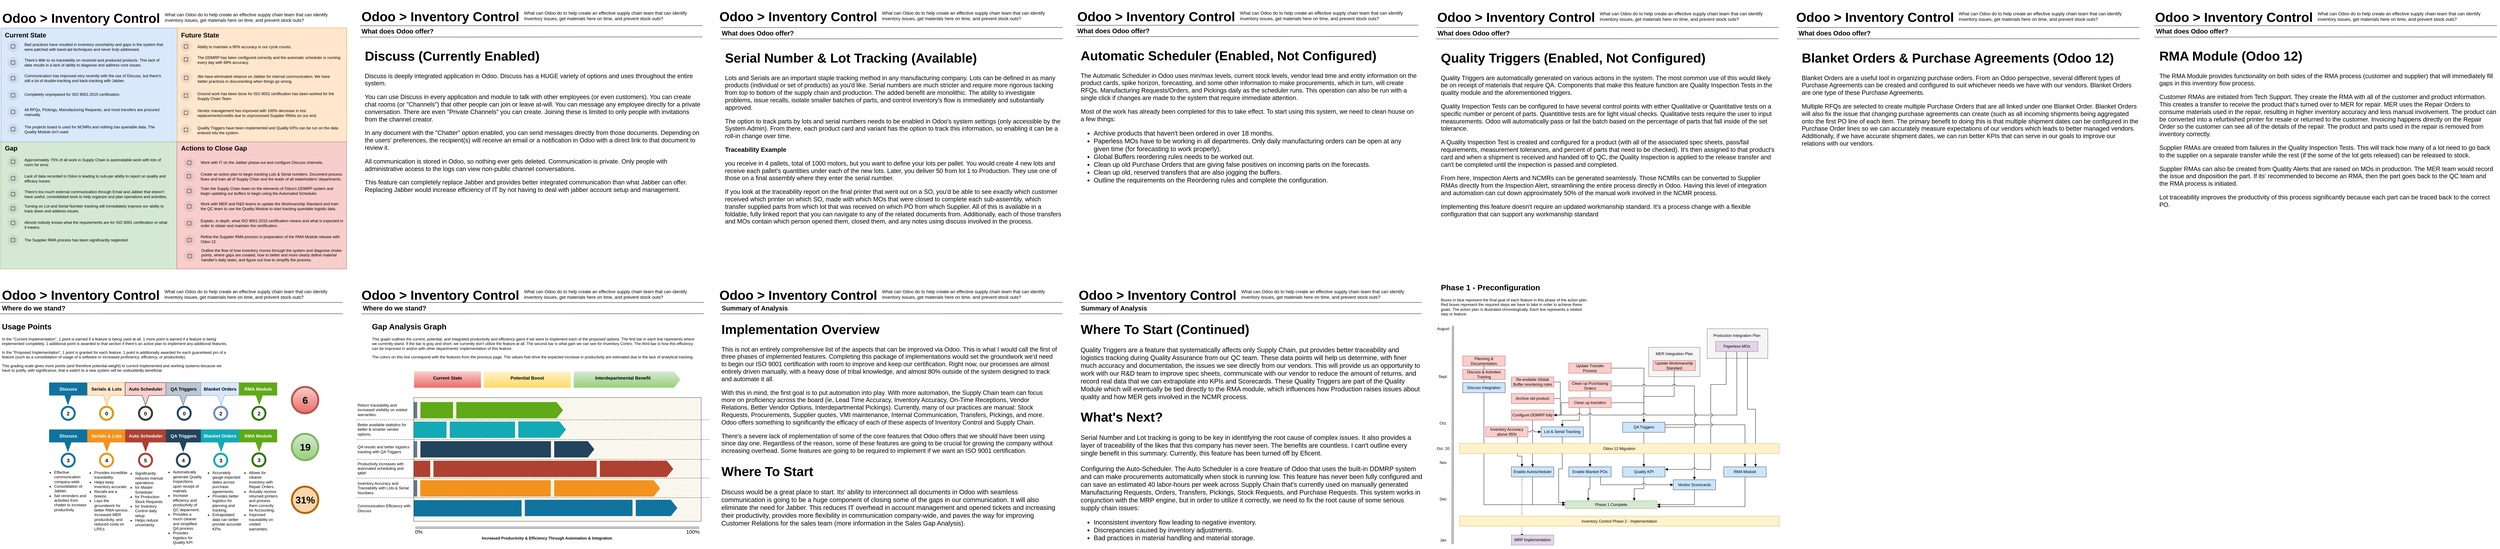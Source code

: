 <mxfile pages="1" version="11.2.8" type="github"><diagram id="OUOehhL8WFchSSpcXjxX" name="Page-1"><mxGraphModel dx="723" dy="383" grid="1" gridSize="10" guides="1" tooltips="1" connect="1" arrows="1" fold="1" page="1" pageScale="1" pageWidth="1100" pageHeight="850" math="0" shadow="0"><root><mxCell id="0"/><mxCell id="1" parent="0"/><mxCell id="4GcDEEUvSIYKhYIr3VHn-62" value="" style="rounded=0;whiteSpace=wrap;html=1;rotation=0;fillColor=#f5f5f5;strokeColor=#666666;fontColor=#333333;" vertex="1" parent="1"><mxGeometry x="5249" y="1009" width="186" height="91" as="geometry"/></mxCell><mxCell id="4GcDEEUvSIYKhYIr3VHn-85" value="" style="rounded=0;whiteSpace=wrap;html=1;rotation=0;fillColor=#f5f5f5;strokeColor=#666666;fontColor=#333333;" vertex="1" parent="1"><mxGeometry x="5070" y="1066" width="157" height="90" as="geometry"/></mxCell><mxCell id="Wtgg8wzVG4YzeT6x6Ep6-89" value="" style="rounded=0;whiteSpace=wrap;html=1;fillColor=#f9f7ed;strokeColor=#36393d;gradientColor=none;" parent="1" vertex="1"><mxGeometry x="1285" y="1220" width="881" height="380" as="geometry"/></mxCell><mxCell id="cZItH4RGczlgt5LyqYbT-1" value="" style="rounded=0;whiteSpace=wrap;html=1;fillColor=#dae8fc;strokeColor=#6c8ebf;" parent="1" vertex="1"><mxGeometry x="20" y="86" width="540" height="350" as="geometry"/></mxCell><mxCell id="cZItH4RGczlgt5LyqYbT-2" value="" style="rounded=0;whiteSpace=wrap;html=1;fillColor=#ffe6cc;strokeColor=#d79b00;" parent="1" vertex="1"><mxGeometry x="560" y="85.5" width="520" height="350" as="geometry"/></mxCell><mxCell id="cZItH4RGczlgt5LyqYbT-3" value="" style="rounded=0;whiteSpace=wrap;html=1;fillColor=#d5e8d4;strokeColor=#82b366;" parent="1" vertex="1"><mxGeometry x="19" y="435.5" width="540" height="390" as="geometry"/></mxCell><mxCell id="cZItH4RGczlgt5LyqYbT-4" value="" style="rounded=0;whiteSpace=wrap;html=1;fillColor=#f8cecc;strokeColor=#b85450;" parent="1" vertex="1"><mxGeometry x="559" y="435.5" width="520" height="390" as="geometry"/></mxCell><mxCell id="cZItH4RGczlgt5LyqYbT-7" value="Current State" style="text;html=1;strokeColor=none;fillColor=none;align=left;verticalAlign=middle;whiteSpace=wrap;rounded=0;fontSize=20;fontStyle=1" parent="1" vertex="1"><mxGeometry x="30" y="97" width="520" height="20" as="geometry"/></mxCell><mxCell id="cZItH4RGczlgt5LyqYbT-8" value="Future State" style="text;html=1;strokeColor=none;fillColor=none;align=left;verticalAlign=middle;whiteSpace=wrap;rounded=0;fontSize=20;fontStyle=1" parent="1" vertex="1"><mxGeometry x="570" y="97" width="500" height="20" as="geometry"/></mxCell><mxCell id="cZItH4RGczlgt5LyqYbT-9" value="Gap" style="text;html=1;strokeColor=none;fillColor=none;align=left;verticalAlign=middle;whiteSpace=wrap;rounded=0;fontSize=20;fontStyle=1" parent="1" vertex="1"><mxGeometry x="30" y="444" width="500" height="20" as="geometry"/></mxCell><mxCell id="cZItH4RGczlgt5LyqYbT-10" value="Actions to Close Gap" style="text;html=1;strokeColor=none;fillColor=none;align=left;verticalAlign=middle;whiteSpace=wrap;rounded=0;fontSize=20;fontStyle=1" parent="1" vertex="1"><mxGeometry x="570" y="444" width="500" height="20" as="geometry"/></mxCell><mxCell id="cZItH4RGczlgt5LyqYbT-12" value="" style="shape=ellipse;labelPosition=right;align=left;strokeColor=none;fillColor=#666666;opacity=10;fontSize=20;" parent="1" vertex="1"><mxGeometry x="40" y="125.5" width="34" height="34" as="geometry"/></mxCell><mxCell id="cZItH4RGczlgt5LyqYbT-13" value="" style="dashed=0;labelPosition=right;align=left;shape=mxgraph.gmdl.checkbox;strokeColor=#666666;fillColor=none;strokeWidth=2;" parent="cZItH4RGczlgt5LyqYbT-12" vertex="1"><mxGeometry x="11.333" y="11.333" width="11.333" height="11.333" as="geometry"/></mxCell><mxCell id="cZItH4RGczlgt5LyqYbT-19" value="Bad practices have resulted in inventory uncertainty and gaps in the system that were patched with band-aid techniques and never truly addressed." style="text;html=1;strokeColor=none;fillColor=none;align=left;verticalAlign=middle;whiteSpace=wrap;rounded=0;fontSize=12;" parent="1" vertex="1"><mxGeometry x="90" y="127" width="440" height="33" as="geometry"/></mxCell><mxCell id="cZItH4RGczlgt5LyqYbT-32" value="What can Odoo do to help create an effective supply chain team that can identify inventory issues, get materials here on time, and prevent stock outs?" style="text;html=1;strokeColor=none;fillColor=none;align=left;verticalAlign=middle;whiteSpace=wrap;rounded=0;fontSize=14;" parent="1" vertex="1"><mxGeometry x="520" y="30" width="560" height="46" as="geometry"/></mxCell><mxCell id="cZItH4RGczlgt5LyqYbT-33" value="&lt;h1&gt;Odoo &amp;gt; Inventory Control&lt;/h1&gt;" style="text;html=1;strokeColor=none;fillColor=none;spacing=5;spacingTop=-20;whiteSpace=wrap;overflow=hidden;rounded=0;fontSize=20;align=left;" parent="1" vertex="1"><mxGeometry x="19" y="15" width="511" height="66" as="geometry"/></mxCell><mxCell id="cZItH4RGczlgt5LyqYbT-34" value="There's little to no traceability on received and produced products. This lack of data results in a lack of ability to diagnose and address core issues." style="text;html=1;strokeColor=none;fillColor=none;align=left;verticalAlign=middle;whiteSpace=wrap;rounded=0;fontSize=12;" parent="1" vertex="1"><mxGeometry x="90" y="177" width="440" height="30" as="geometry"/></mxCell><mxCell id="cZItH4RGczlgt5LyqYbT-35" value="Communication has improved very recently with the use of Discuss, but there's still a lot of double-tracking and back-tracking with Jabber." style="text;html=1;strokeColor=none;fillColor=none;align=left;verticalAlign=middle;whiteSpace=wrap;rounded=0;fontSize=12;" parent="1" vertex="1"><mxGeometry x="90" y="220" width="440" height="40" as="geometry"/></mxCell><mxCell id="cZItH4RGczlgt5LyqYbT-36" value="" style="shape=ellipse;labelPosition=right;align=left;strokeColor=none;fillColor=#666666;opacity=10;fontSize=20;" parent="1" vertex="1"><mxGeometry x="40" y="175" width="34" height="34" as="geometry"/></mxCell><mxCell id="cZItH4RGczlgt5LyqYbT-37" value="" style="dashed=0;labelPosition=right;align=left;shape=mxgraph.gmdl.checkbox;strokeColor=#666666;fillColor=none;strokeWidth=2;" parent="cZItH4RGczlgt5LyqYbT-36" vertex="1"><mxGeometry x="11.333" y="11.333" width="11.333" height="11.333" as="geometry"/></mxCell><mxCell id="cZItH4RGczlgt5LyqYbT-38" value="" style="shape=ellipse;labelPosition=right;align=left;strokeColor=none;fillColor=#666666;opacity=10;fontSize=20;" parent="1" vertex="1"><mxGeometry x="40" y="223" width="34" height="34" as="geometry"/></mxCell><mxCell id="cZItH4RGczlgt5LyqYbT-39" value="" style="dashed=0;labelPosition=right;align=left;shape=mxgraph.gmdl.checkbox;strokeColor=#666666;fillColor=none;strokeWidth=2;" parent="cZItH4RGczlgt5LyqYbT-38" vertex="1"><mxGeometry x="11.333" y="11.333" width="11.333" height="11.333" as="geometry"/></mxCell><mxCell id="cZItH4RGczlgt5LyqYbT-40" value="Completely unprepared for ISO 9001:2015 certification." style="text;html=1;strokeColor=none;fillColor=none;align=left;verticalAlign=middle;whiteSpace=wrap;rounded=0;fontSize=12;" parent="1" vertex="1"><mxGeometry x="90" y="270" width="440" height="40" as="geometry"/></mxCell><mxCell id="cZItH4RGczlgt5LyqYbT-41" value="" style="shape=ellipse;labelPosition=right;align=left;strokeColor=none;fillColor=#666666;opacity=10;fontSize=20;" parent="1" vertex="1"><mxGeometry x="40" y="275.5" width="34" height="34" as="geometry"/></mxCell><mxCell id="cZItH4RGczlgt5LyqYbT-42" value="" style="dashed=0;labelPosition=right;align=left;shape=mxgraph.gmdl.checkbox;strokeColor=#666666;fillColor=none;strokeWidth=2;" parent="cZItH4RGczlgt5LyqYbT-41" vertex="1"><mxGeometry x="11.333" y="11.333" width="11.333" height="11.333" as="geometry"/></mxCell><mxCell id="cZItH4RGczlgt5LyqYbT-43" value="All RFQs, Pickings, Manufacturing Requests, and most transfers are procured manually." style="text;html=1;strokeColor=none;fillColor=none;align=left;verticalAlign=middle;whiteSpace=wrap;rounded=0;fontSize=12;" parent="1" vertex="1"><mxGeometry x="90" y="323.5" width="440" height="40" as="geometry"/></mxCell><mxCell id="cZItH4RGczlgt5LyqYbT-44" value="" style="shape=ellipse;labelPosition=right;align=left;strokeColor=none;fillColor=#666666;opacity=10;fontSize=20;" parent="1" vertex="1"><mxGeometry x="40" y="326.5" width="34" height="34" as="geometry"/></mxCell><mxCell id="cZItH4RGczlgt5LyqYbT-45" value="" style="dashed=0;labelPosition=right;align=left;shape=mxgraph.gmdl.checkbox;strokeColor=#666666;fillColor=none;strokeWidth=2;" parent="cZItH4RGczlgt5LyqYbT-44" vertex="1"><mxGeometry x="11.333" y="11.333" width="11.333" height="11.333" as="geometry"/></mxCell><mxCell id="cZItH4RGczlgt5LyqYbT-46" value="The projects board is used for NCMRs and nothing has queriable data. The Quality Module isn't used." style="text;html=1;strokeColor=none;fillColor=none;align=left;verticalAlign=middle;whiteSpace=wrap;rounded=0;fontSize=12;" parent="1" vertex="1"><mxGeometry x="90" y="376.5" width="440" height="40" as="geometry"/></mxCell><mxCell id="cZItH4RGczlgt5LyqYbT-47" value="" style="shape=ellipse;labelPosition=right;align=left;strokeColor=none;fillColor=#666666;opacity=10;fontSize=20;" parent="1" vertex="1"><mxGeometry x="40" y="379.5" width="34" height="34" as="geometry"/></mxCell><mxCell id="cZItH4RGczlgt5LyqYbT-48" value="" style="dashed=0;labelPosition=right;align=left;shape=mxgraph.gmdl.checkbox;strokeColor=#666666;fillColor=none;strokeWidth=2;" parent="cZItH4RGczlgt5LyqYbT-47" vertex="1"><mxGeometry x="11.333" y="11.333" width="11.333" height="11.333" as="geometry"/></mxCell><mxCell id="cZItH4RGczlgt5LyqYbT-51" value="" style="shape=ellipse;labelPosition=right;align=left;strokeColor=none;fillColor=#666666;opacity=10;fontSize=20;" parent="1" vertex="1"><mxGeometry x="570" y="125.5" width="34" height="34" as="geometry"/></mxCell><mxCell id="cZItH4RGczlgt5LyqYbT-52" value="" style="dashed=0;labelPosition=right;align=left;shape=mxgraph.gmdl.checkbox;strokeColor=#666666;fillColor=none;strokeWidth=2;" parent="cZItH4RGczlgt5LyqYbT-51" vertex="1"><mxGeometry x="11.333" y="11.333" width="11.333" height="11.333" as="geometry"/></mxCell><mxCell id="cZItH4RGczlgt5LyqYbT-53" value="Ability to maintain a 95% accuracy in our cycle counts." style="text;html=1;strokeColor=none;fillColor=none;align=left;verticalAlign=middle;whiteSpace=wrap;rounded=0;fontSize=12;" parent="1" vertex="1"><mxGeometry x="620" y="127" width="440" height="33" as="geometry"/></mxCell><mxCell id="cZItH4RGczlgt5LyqYbT-54" value="" style="shape=ellipse;labelPosition=right;align=left;strokeColor=none;fillColor=#666666;opacity=10;fontSize=20;" parent="1" vertex="1"><mxGeometry x="570" y="165.5" width="34" height="34" as="geometry"/></mxCell><mxCell id="cZItH4RGczlgt5LyqYbT-55" value="" style="dashed=0;labelPosition=right;align=left;shape=mxgraph.gmdl.checkbox;strokeColor=#666666;fillColor=none;strokeWidth=2;" parent="cZItH4RGczlgt5LyqYbT-54" vertex="1"><mxGeometry x="11.333" y="11.333" width="11.333" height="11.333" as="geometry"/></mxCell><mxCell id="cZItH4RGczlgt5LyqYbT-56" value="The DDMRP has been configured correctly and the automatic scheduler is running every day with 98% accuracy." style="text;html=1;strokeColor=none;fillColor=none;align=left;verticalAlign=middle;whiteSpace=wrap;rounded=0;fontSize=12;" parent="1" vertex="1"><mxGeometry x="620" y="167" width="440" height="33" as="geometry"/></mxCell><mxCell id="cZItH4RGczlgt5LyqYbT-57" value="" style="shape=ellipse;labelPosition=right;align=left;strokeColor=none;fillColor=#666666;opacity=10;fontSize=20;" parent="1" vertex="1"><mxGeometry x="570.5" y="222" width="34" height="34" as="geometry"/></mxCell><mxCell id="cZItH4RGczlgt5LyqYbT-58" value="" style="dashed=0;labelPosition=right;align=left;shape=mxgraph.gmdl.checkbox;strokeColor=#666666;fillColor=none;strokeWidth=2;" parent="cZItH4RGczlgt5LyqYbT-57" vertex="1"><mxGeometry x="11.333" y="11.333" width="11.333" height="11.333" as="geometry"/></mxCell><mxCell id="cZItH4RGczlgt5LyqYbT-59" value="We have eliminated reliance on Jabber for internal communication. We have better practices in documenting when things go wrong." style="text;html=1;strokeColor=none;fillColor=none;align=left;verticalAlign=middle;whiteSpace=wrap;rounded=0;fontSize=12;" parent="1" vertex="1"><mxGeometry x="621" y="214" width="430" height="56" as="geometry"/></mxCell><mxCell id="cZItH4RGczlgt5LyqYbT-60" value="" style="shape=ellipse;labelPosition=right;align=left;strokeColor=none;fillColor=#666666;opacity=10;fontSize=20;" parent="1" vertex="1"><mxGeometry x="570" y="276.5" width="34" height="34" as="geometry"/></mxCell><mxCell id="cZItH4RGczlgt5LyqYbT-61" value="" style="dashed=0;labelPosition=right;align=left;shape=mxgraph.gmdl.checkbox;strokeColor=#666666;fillColor=none;strokeWidth=2;" parent="cZItH4RGczlgt5LyqYbT-60" vertex="1"><mxGeometry x="11.333" y="11.333" width="11.333" height="11.333" as="geometry"/></mxCell><mxCell id="cZItH4RGczlgt5LyqYbT-62" value="Ground work has been done for ISO 9001 certification has been worked for the Supply Chain Team" style="text;html=1;strokeColor=none;fillColor=none;align=left;verticalAlign=middle;whiteSpace=wrap;rounded=0;fontSize=12;" parent="1" vertex="1"><mxGeometry x="620" y="278" width="440" height="33" as="geometry"/></mxCell><mxCell id="cZItH4RGczlgt5LyqYbT-63" value="" style="shape=ellipse;labelPosition=right;align=left;strokeColor=none;fillColor=#666666;opacity=10;fontSize=20;" parent="1" vertex="1"><mxGeometry x="570" y="329" width="34" height="34" as="geometry"/></mxCell><mxCell id="cZItH4RGczlgt5LyqYbT-64" value="" style="dashed=0;labelPosition=right;align=left;shape=mxgraph.gmdl.checkbox;strokeColor=#666666;fillColor=none;strokeWidth=2;" parent="cZItH4RGczlgt5LyqYbT-63" vertex="1"><mxGeometry x="11.333" y="11.333" width="11.333" height="11.333" as="geometry"/></mxCell><mxCell id="cZItH4RGczlgt5LyqYbT-65" value="Vendor management has improved with 100% decrease in lost replacements/credits due to unprocessed Supplier RMAs on our end." style="text;html=1;strokeColor=none;fillColor=none;align=left;verticalAlign=middle;whiteSpace=wrap;rounded=0;fontSize=12;" parent="1" vertex="1"><mxGeometry x="620" y="330.5" width="440" height="33" as="geometry"/></mxCell><mxCell id="cZItH4RGczlgt5LyqYbT-66" value="" style="shape=ellipse;labelPosition=right;align=left;strokeColor=none;fillColor=#666666;opacity=10;fontSize=20;" parent="1" vertex="1"><mxGeometry x="570" y="381.5" width="34" height="34" as="geometry"/></mxCell><mxCell id="cZItH4RGczlgt5LyqYbT-67" value="" style="dashed=0;labelPosition=right;align=left;shape=mxgraph.gmdl.checkbox;strokeColor=#666666;fillColor=none;strokeWidth=2;" parent="cZItH4RGczlgt5LyqYbT-66" vertex="1"><mxGeometry x="11.333" y="11.333" width="11.333" height="11.333" as="geometry"/></mxCell><mxCell id="cZItH4RGczlgt5LyqYbT-68" value="Quality Triggers have been implemented and Quality KPIs can be run on the data entered into the system." style="text;html=1;strokeColor=none;fillColor=none;align=left;verticalAlign=middle;whiteSpace=wrap;rounded=0;fontSize=12;" parent="1" vertex="1"><mxGeometry x="620" y="383" width="440" height="33" as="geometry"/></mxCell><mxCell id="cZItH4RGczlgt5LyqYbT-69" value="" style="shape=ellipse;labelPosition=right;align=left;strokeColor=none;fillColor=#666666;opacity=10;fontSize=20;" parent="1" vertex="1"><mxGeometry x="40" y="479.5" width="34" height="34" as="geometry"/></mxCell><mxCell id="cZItH4RGczlgt5LyqYbT-70" value="" style="dashed=0;labelPosition=right;align=left;shape=mxgraph.gmdl.checkbox;strokeColor=#666666;fillColor=none;strokeWidth=2;" parent="cZItH4RGczlgt5LyqYbT-69" vertex="1"><mxGeometry x="11.333" y="11.333" width="11.333" height="11.333" as="geometry"/></mxCell><mxCell id="cZItH4RGczlgt5LyqYbT-71" value="Approximately 75% of all work in Supply Chain is automatable work with lots of room for error." style="text;html=1;strokeColor=none;fillColor=none;align=left;verticalAlign=middle;whiteSpace=wrap;rounded=0;fontSize=12;" parent="1" vertex="1"><mxGeometry x="90" y="481" width="440" height="33" as="geometry"/></mxCell><mxCell id="cZItH4RGczlgt5LyqYbT-72" value="" style="shape=ellipse;labelPosition=right;align=left;strokeColor=none;fillColor=#666666;opacity=10;fontSize=20;" parent="1" vertex="1"><mxGeometry x="40" y="530.5" width="34" height="34" as="geometry"/></mxCell><mxCell id="cZItH4RGczlgt5LyqYbT-73" value="" style="dashed=0;labelPosition=right;align=left;shape=mxgraph.gmdl.checkbox;strokeColor=#666666;fillColor=none;strokeWidth=2;" parent="cZItH4RGczlgt5LyqYbT-72" vertex="1"><mxGeometry x="11.333" y="11.333" width="11.333" height="11.333" as="geometry"/></mxCell><mxCell id="cZItH4RGczlgt5LyqYbT-74" value="Lack of data recorded in Odoo is leading to sub-par ability to report on quality and efficacy issues." style="text;html=1;strokeColor=none;fillColor=none;align=left;verticalAlign=middle;whiteSpace=wrap;rounded=0;fontSize=12;" parent="1" vertex="1"><mxGeometry x="90" y="525" width="440" height="45" as="geometry"/></mxCell><mxCell id="cZItH4RGczlgt5LyqYbT-75" value="" style="shape=ellipse;labelPosition=right;align=left;strokeColor=none;fillColor=#666666;opacity=10;fontSize=20;" parent="1" vertex="1"><mxGeometry x="40" y="579" width="34" height="34" as="geometry"/></mxCell><mxCell id="cZItH4RGczlgt5LyqYbT-76" value="" style="dashed=0;labelPosition=right;align=left;shape=mxgraph.gmdl.checkbox;strokeColor=#666666;fillColor=none;strokeWidth=2;" parent="cZItH4RGczlgt5LyqYbT-75" vertex="1"><mxGeometry x="11.333" y="11.333" width="11.333" height="11.333" as="geometry"/></mxCell><mxCell id="cZItH4RGczlgt5LyqYbT-77" value="There's too much external communication through Email and Jabber that doesn't have useful, consolidated tools to help organize and plan operations and activities." style="text;html=1;strokeColor=none;fillColor=none;align=left;verticalAlign=middle;whiteSpace=wrap;rounded=0;fontSize=12;" parent="1" vertex="1"><mxGeometry x="90" y="581" width="440" height="29" as="geometry"/></mxCell><mxCell id="cZItH4RGczlgt5LyqYbT-78" value="" style="shape=ellipse;labelPosition=right;align=left;strokeColor=none;fillColor=#666666;opacity=10;fontSize=20;" parent="1" vertex="1"><mxGeometry x="40" y="623" width="34" height="34" as="geometry"/></mxCell><mxCell id="cZItH4RGczlgt5LyqYbT-79" value="" style="dashed=0;labelPosition=right;align=left;shape=mxgraph.gmdl.checkbox;strokeColor=#666666;fillColor=none;strokeWidth=2;" parent="cZItH4RGczlgt5LyqYbT-78" vertex="1"><mxGeometry x="11.333" y="11.333" width="11.333" height="11.333" as="geometry"/></mxCell><mxCell id="cZItH4RGczlgt5LyqYbT-80" value="Turning on Lot and Serial Number tracking will immediately improve our ability to track down and address issues." style="text;html=1;strokeColor=none;fillColor=none;align=left;verticalAlign=middle;whiteSpace=wrap;rounded=0;fontSize=12;" parent="1" vertex="1"><mxGeometry x="90" y="625" width="440" height="30" as="geometry"/></mxCell><mxCell id="cZItH4RGczlgt5LyqYbT-81" value="" style="shape=ellipse;labelPosition=right;align=left;strokeColor=none;fillColor=#666666;opacity=10;fontSize=20;" parent="1" vertex="1"><mxGeometry x="40" y="667" width="34" height="34" as="geometry"/></mxCell><mxCell id="cZItH4RGczlgt5LyqYbT-82" value="" style="dashed=0;labelPosition=right;align=left;shape=mxgraph.gmdl.checkbox;strokeColor=#666666;fillColor=none;strokeWidth=2;" parent="cZItH4RGczlgt5LyqYbT-81" vertex="1"><mxGeometry x="11.333" y="11.333" width="11.333" height="11.333" as="geometry"/></mxCell><mxCell id="cZItH4RGczlgt5LyqYbT-83" value="Almost nobody knows what the requirements are for ISO 9001 certification or what it means." style="text;html=1;align=left;verticalAlign=middle;whiteSpace=wrap;rounded=0;fontSize=12;" parent="1" vertex="1"><mxGeometry x="90" y="669" width="440" height="41" as="geometry"/></mxCell><mxCell id="NRqxcImHiHVD9mIpwpy8-1" value="" style="shape=ellipse;labelPosition=right;align=left;strokeColor=none;fillColor=#666666;opacity=10;fontSize=20;" parent="1" vertex="1"><mxGeometry x="40" y="720" width="34" height="34" as="geometry"/></mxCell><mxCell id="NRqxcImHiHVD9mIpwpy8-2" value="" style="dashed=0;labelPosition=right;align=left;shape=mxgraph.gmdl.checkbox;strokeColor=#666666;fillColor=none;strokeWidth=2;" parent="NRqxcImHiHVD9mIpwpy8-1" vertex="1"><mxGeometry x="11.333" y="11.333" width="11.333" height="11.333" as="geometry"/></mxCell><mxCell id="NRqxcImHiHVD9mIpwpy8-3" value="The Supplier RMA process has been significantly neglected." style="text;html=1;align=left;verticalAlign=middle;whiteSpace=wrap;rounded=0;fontSize=12;" parent="1" vertex="1"><mxGeometry x="90" y="722" width="440" height="30" as="geometry"/></mxCell><mxCell id="NRqxcImHiHVD9mIpwpy8-4" value="" style="shape=ellipse;labelPosition=right;align=left;strokeColor=none;fillColor=#666666;opacity=10;fontSize=20;" parent="1" vertex="1"><mxGeometry x="580" y="482.5" width="34" height="34" as="geometry"/></mxCell><mxCell id="NRqxcImHiHVD9mIpwpy8-5" value="" style="dashed=0;labelPosition=right;align=left;shape=mxgraph.gmdl.checkbox;strokeColor=#666666;fillColor=none;strokeWidth=2;" parent="NRqxcImHiHVD9mIpwpy8-4" vertex="1"><mxGeometry x="11.333" y="11.333" width="11.333" height="11.333" as="geometry"/></mxCell><mxCell id="NRqxcImHiHVD9mIpwpy8-6" value="Work with IT on the Jabber phase-out and configure Discuss channels." style="text;html=1;align=left;verticalAlign=middle;whiteSpace=wrap;rounded=0;fontSize=12;" parent="1" vertex="1"><mxGeometry x="630" y="482.5" width="440" height="33" as="geometry"/></mxCell><mxCell id="NRqxcImHiHVD9mIpwpy8-7" value="" style="shape=ellipse;labelPosition=right;align=left;strokeColor=none;fillColor=#666666;opacity=10;fontSize=20;" parent="1" vertex="1"><mxGeometry x="579" y="524" width="34" height="34" as="geometry"/></mxCell><mxCell id="NRqxcImHiHVD9mIpwpy8-8" value="" style="dashed=0;labelPosition=right;align=left;shape=mxgraph.gmdl.checkbox;strokeColor=#666666;fillColor=none;strokeWidth=2;" parent="NRqxcImHiHVD9mIpwpy8-7" vertex="1"><mxGeometry x="11.333" y="11.333" width="11.333" height="11.333" as="geometry"/></mxCell><mxCell id="NRqxcImHiHVD9mIpwpy8-9" value="Create an action plan to begin tracking Lots &amp;amp; Serial numbers. Document process flows and train all of Supply Chain and the leads of all stakeholders' departments." style="text;html=1;align=left;verticalAlign=middle;whiteSpace=wrap;rounded=0;fontSize=12;" parent="1" vertex="1"><mxGeometry x="630" y="519" width="440" height="45" as="geometry"/></mxCell><mxCell id="NRqxcImHiHVD9mIpwpy8-10" value="" style="shape=ellipse;labelPosition=right;align=left;strokeColor=none;fillColor=#666666;opacity=10;fontSize=20;" parent="1" vertex="1"><mxGeometry x="580" y="569" width="34" height="34" as="geometry"/></mxCell><mxCell id="NRqxcImHiHVD9mIpwpy8-11" value="" style="dashed=0;labelPosition=right;align=left;shape=mxgraph.gmdl.checkbox;strokeColor=#666666;fillColor=none;strokeWidth=2;" parent="NRqxcImHiHVD9mIpwpy8-10" vertex="1"><mxGeometry x="11.333" y="11.333" width="11.333" height="11.333" as="geometry"/></mxCell><mxCell id="NRqxcImHiHVD9mIpwpy8-12" value="Train the Supply Chain team on the elements of Odoo's DDMRP system and begin updating our buffers to begin using the Automated Scheduler." style="text;html=1;align=left;verticalAlign=middle;whiteSpace=wrap;rounded=0;fontSize=12;" parent="1" vertex="1"><mxGeometry x="630" y="571" width="440" height="29" as="geometry"/></mxCell><mxCell id="NRqxcImHiHVD9mIpwpy8-13" value="" style="shape=ellipse;labelPosition=right;align=left;strokeColor=none;fillColor=#666666;opacity=10;fontSize=20;" parent="1" vertex="1"><mxGeometry x="580" y="616.5" width="34" height="34" as="geometry"/></mxCell><mxCell id="NRqxcImHiHVD9mIpwpy8-14" value="" style="dashed=0;labelPosition=right;align=left;shape=mxgraph.gmdl.checkbox;strokeColor=#666666;fillColor=none;strokeWidth=2;" parent="NRqxcImHiHVD9mIpwpy8-13" vertex="1"><mxGeometry x="11.333" y="11.333" width="11.333" height="11.333" as="geometry"/></mxCell><mxCell id="NRqxcImHiHVD9mIpwpy8-16" value="" style="shape=ellipse;labelPosition=right;align=left;strokeColor=none;fillColor=#666666;opacity=10;fontSize=20;" parent="1" vertex="1"><mxGeometry x="580" y="668.5" width="34" height="34" as="geometry"/></mxCell><mxCell id="NRqxcImHiHVD9mIpwpy8-17" value="" style="dashed=0;labelPosition=right;align=left;shape=mxgraph.gmdl.checkbox;strokeColor=#666666;fillColor=none;strokeWidth=2;" parent="NRqxcImHiHVD9mIpwpy8-16" vertex="1"><mxGeometry x="11.333" y="11.333" width="11.333" height="11.333" as="geometry"/></mxCell><mxCell id="NRqxcImHiHVD9mIpwpy8-18" value="Explain, in depth, what ISO 9001:2015 certification means and what is expected in order to obtain and maintain the certification." style="text;html=1;align=left;verticalAlign=middle;whiteSpace=wrap;rounded=0;fontSize=12;" parent="1" vertex="1"><mxGeometry x="630" y="666" width="440" height="38" as="geometry"/></mxCell><mxCell id="NRqxcImHiHVD9mIpwpy8-19" value="" style="shape=ellipse;labelPosition=right;align=left;strokeColor=none;fillColor=#666666;opacity=10;fontSize=20;" parent="1" vertex="1"><mxGeometry x="580" y="720" width="34" height="34" as="geometry"/></mxCell><mxCell id="NRqxcImHiHVD9mIpwpy8-20" value="" style="dashed=0;labelPosition=right;align=left;shape=mxgraph.gmdl.checkbox;strokeColor=#666666;fillColor=none;strokeWidth=2;" parent="NRqxcImHiHVD9mIpwpy8-19" vertex="1"><mxGeometry x="11.333" y="11.333" width="11.333" height="11.333" as="geometry"/></mxCell><mxCell id="NRqxcImHiHVD9mIpwpy8-22" value="Work with MER and R&amp;amp;D teams to update the Workmanship Standard and train the QC team to use the Quality Module to start tracking queriable logistic data." style="text;html=1;align=left;verticalAlign=middle;whiteSpace=wrap;rounded=0;fontSize=12;" parent="1" vertex="1"><mxGeometry x="630" y="611" width="440" height="44" as="geometry"/></mxCell><mxCell id="NRqxcImHiHVD9mIpwpy8-23" value="Refine the Supplier RMA process in preparation of the RMA Module release with Odoo 12." style="text;html=1;align=left;verticalAlign=middle;whiteSpace=wrap;rounded=0;fontSize=12;" parent="1" vertex="1"><mxGeometry x="630" y="715" width="440" height="38" as="geometry"/></mxCell><mxCell id="NRqxcImHiHVD9mIpwpy8-24" value="" style="shape=ellipse;labelPosition=right;align=left;strokeColor=none;fillColor=#666666;opacity=10;fontSize=20;" parent="1" vertex="1"><mxGeometry x="581.5" y="769" width="34" height="34" as="geometry"/></mxCell><mxCell id="NRqxcImHiHVD9mIpwpy8-25" value="" style="dashed=0;labelPosition=right;align=left;shape=mxgraph.gmdl.checkbox;strokeColor=#666666;fillColor=none;strokeWidth=2;" parent="NRqxcImHiHVD9mIpwpy8-24" vertex="1"><mxGeometry x="11.333" y="11.333" width="11.333" height="11.333" as="geometry"/></mxCell><mxCell id="NRqxcImHiHVD9mIpwpy8-26" value="Outline the flow of how Inventory moves through the system and diagnose choke-points, where gaps are created, how to better and more clearly define material handler's daily tasks, and figure out how to simplify the process." style="text;html=1;align=left;verticalAlign=middle;whiteSpace=wrap;rounded=0;fontSize=12;" parent="1" vertex="1"><mxGeometry x="631.5" y="764" width="440" height="38" as="geometry"/></mxCell><mxCell id="NRqxcImHiHVD9mIpwpy8-31" value="&lt;h1 style=&quot;font-size: 20px;&quot;&gt;What does Odoo offer?&lt;/h1&gt;" style="text;html=1;spacing=5;spacingTop=-20;whiteSpace=wrap;overflow=hidden;rounded=0;fontSize=20;align=left;" parent="1" vertex="1"><mxGeometry x="1120" y="81" width="440" height="32" as="geometry"/></mxCell><mxCell id="NRqxcImHiHVD9mIpwpy8-32" value="" style="shape=link;html=1;fontSize=20;width=34.706;" parent="1" edge="1"><mxGeometry width="50" height="50" relative="1" as="geometry"><mxPoint x="1120" y="96.5" as="sourcePoint"/><mxPoint x="2170" y="96" as="targetPoint"/></mxGeometry></mxCell><mxCell id="NRqxcImHiHVD9mIpwpy8-33" value="&lt;h1&gt;Discuss (Currently Enabled)&lt;/h1&gt;&lt;p style=&quot;font-size: 19px&quot;&gt;&lt;font style=&quot;font-size: 19px&quot;&gt;Discuss is deeply integrated application in Odoo. Discuss has a HUGE variety of options and uses throughout the entire system.&lt;/font&gt;&lt;/p&gt;&lt;p style=&quot;font-size: 19px&quot;&gt;&lt;font style=&quot;font-size: 19px&quot;&gt;You can use Discuss in every application and module to talk with other employees (or even customers). You can create chat rooms (or &quot;Channels&quot;) that other people can join or leave at-will. You can message any employee directly for a private conversation. There are even &quot;Private Channels&quot; you can create. Joining these is limited to only people with invitations from the channel creator.&amp;nbsp;&lt;/font&gt;&lt;/p&gt;&lt;p style=&quot;font-size: 19px&quot;&gt;&lt;font style=&quot;font-size: 19px&quot;&gt;In any document with the &quot;Chatter&quot; option enabled, you can send messages directly from those documents. Depending on the users' preferences, the recipient(s) will receive an email or a notification in Odoo with a direct link to that document to review it.&lt;/font&gt;&lt;/p&gt;&lt;p style=&quot;font-size: 19px&quot;&gt;All communication is stored in Odoo, so nothing ever gets deleted. Communication is private. Only people with administrative access to the logs can view non-public channel conversations.&lt;/p&gt;&lt;p style=&quot;font-size: 19px&quot;&gt;This feature can completely replace Jabber and provides better integrated communication than what Jabber can offer. Replacing Jabber would increase efficiency of IT by not having to deal with jabber account setup and management.&lt;br&gt;&lt;/p&gt;" style="text;html=1;strokeColor=none;fillColor=none;spacing=5;spacingTop=-20;whiteSpace=wrap;overflow=hidden;rounded=0;fontSize=20;align=left;" parent="1" vertex="1"><mxGeometry x="1130" y="131" width="1041" height="689" as="geometry"/></mxCell><mxCell id="Wtgg8wzVG4YzeT6x6Ep6-8" value="&lt;h1 style=&quot;font-size: 20px;&quot;&gt;What does Odoo offer?&lt;/h1&gt;" style="text;html=1;spacing=5;spacingTop=-20;whiteSpace=wrap;overflow=hidden;rounded=0;fontSize=20;align=left;" parent="1" vertex="1"><mxGeometry x="2224" y="86.5" width="440" height="32" as="geometry"/></mxCell><mxCell id="Wtgg8wzVG4YzeT6x6Ep6-9" value="" style="shape=link;html=1;fontSize=20;width=34.706;" parent="1" edge="1"><mxGeometry width="50" height="50" relative="1" as="geometry"><mxPoint x="2224" y="102" as="sourcePoint"/><mxPoint x="3274" y="101.5" as="targetPoint"/></mxGeometry></mxCell><mxCell id="Wtgg8wzVG4YzeT6x6Ep6-10" value="&lt;h1&gt;Serial Number &amp;amp; Lot Tracking (Available)&lt;/h1&gt;&lt;p style=&quot;font-size: 19px&quot;&gt;Lots and Serials are an important staple tracking method in any manufacturing company. Lots can be defined in as many products (individual or set of products) as you'd like. Serial numbers are much stricter and require more rigorous tacking from top to bottom of the supply chain and production. The added benefit are monolithic.&amp;nbsp;&lt;span&gt;The ability to investigate problems, issue recalls, isolate smaller batches of parts, and control inventory's flow is immediately and substantially approved.&lt;/span&gt;&lt;/p&gt;&lt;p style=&quot;font-size: 19px&quot;&gt;&lt;span&gt;The option to track parts by lots and serial numbers needs to be enabled in Odoo's system settings (only accessible by the System Admin). From there, each product card and variant has the option to track this information, so enabling it can be a roll-in change over time.&lt;/span&gt;&lt;/p&gt;&lt;p style=&quot;font-size: 19px&quot;&gt;&lt;b&gt;Traceability Example&lt;/b&gt;&lt;/p&gt;&lt;p style=&quot;font-size: 19px&quot;&gt;you receive in 4 pallets, total of 1000 motors, but you want to define your lots per pallet. You would create 4 new lots and receive each pallet's quantities under each of the new lots. Later, you deliver 50 from lot 1 to Production. They use one of those on a final assembly where they enter the serial number.&amp;nbsp;&lt;/p&gt;&lt;p style=&quot;font-size: 19px&quot;&gt;If you look at the traceability report on the final printer that went out on a SO, you'd be able to see exactly which customer received which printer on which SO, made with which MOs that were closed to complete each sub-assembly, which transfer supplied parts from which lot that was received on which PO from which Supplier. All of this is available in a foldable, fully linked report that you can navigate to any of the related documents from. Additionally, each of those transfers and MOs contain which person opened them, closed them, and any notes using discuss involved in the process.&lt;/p&gt;" style="text;html=1;strokeColor=none;fillColor=none;spacing=5;spacingTop=-20;whiteSpace=wrap;overflow=hidden;rounded=0;fontSize=20;align=left;" parent="1" vertex="1"><mxGeometry x="2234" y="136.5" width="1041" height="689" as="geometry"/></mxCell><mxCell id="Wtgg8wzVG4YzeT6x6Ep6-13" value="&lt;h1 style=&quot;font-size: 20px;&quot;&gt;What does Odoo offer?&lt;/h1&gt;" style="text;html=1;spacing=5;spacingTop=-20;whiteSpace=wrap;overflow=hidden;rounded=0;fontSize=20;align=left;" parent="1" vertex="1"><mxGeometry x="3314" y="79.5" width="440" height="32" as="geometry"/></mxCell><mxCell id="Wtgg8wzVG4YzeT6x6Ep6-14" value="" style="shape=link;html=1;fontSize=20;width=34.706;" parent="1" edge="1"><mxGeometry width="50" height="50" relative="1" as="geometry"><mxPoint x="3314" y="95" as="sourcePoint"/><mxPoint x="4364" y="94.5" as="targetPoint"/></mxGeometry></mxCell><mxCell id="Wtgg8wzVG4YzeT6x6Ep6-15" value="&lt;h1&gt;Automatic Scheduler (Enabled, Not Configured)&lt;/h1&gt;&lt;p style=&quot;font-size: 19px&quot;&gt;The Automatic Scheduler in Odoo uses min/max levels, current stock levels, vendor lead time and entity information on the product cards, spike horizon, forecasting, and some other information to make procurements, which in turn, will create RFQs, Manufacturing Requests/Orders, and Pickings daily as the scheduler runs. This operation can also be run with a single click if changes are made to the system that require immediate attention.&lt;/p&gt;&lt;p style=&quot;font-size: 19px&quot;&gt;Most of the work has already been completed for this to take effect. To start using this system, we need to clean house on a few things:&lt;/p&gt;&lt;p style=&quot;font-size: 19px&quot;&gt;&lt;/p&gt;&lt;ul&gt;&lt;li&gt;Archive products that haven't been ordered in over 18 months.&amp;nbsp;&lt;/li&gt;&lt;li&gt;Paperless MOs have to be working in all departments. Only daily manufacturing orders can be open at any given time (for forecasting to work properly).&lt;/li&gt;&lt;li&gt;Global Buffers reordering rules needs to be worked out.&lt;/li&gt;&lt;li&gt;Clean up old Purchase Orders that are giving false positives on incoming parts on the forecasts.&lt;/li&gt;&lt;li&gt;Clean up old, reserved transfers that are also jogging the buffers.&lt;/li&gt;&lt;li&gt;Outline the requirements on the Reordering rules and complete the configuration.&lt;/li&gt;&lt;/ul&gt;&lt;p&gt;&lt;/p&gt;" style="text;html=1;strokeColor=none;fillColor=none;spacing=5;spacingTop=-20;whiteSpace=wrap;overflow=hidden;rounded=0;fontSize=20;align=left;" parent="1" vertex="1"><mxGeometry x="3324" y="129.5" width="1041" height="689" as="geometry"/></mxCell><mxCell id="Wtgg8wzVG4YzeT6x6Ep6-18" value="&lt;h1 style=&quot;font-size: 20px;&quot;&gt;What does Odoo offer?&lt;/h1&gt;" style="text;html=1;spacing=5;spacingTop=-20;whiteSpace=wrap;overflow=hidden;rounded=0;fontSize=20;align=left;" parent="1" vertex="1"><mxGeometry x="5524" y="86.5" width="440" height="32" as="geometry"/></mxCell><mxCell id="Wtgg8wzVG4YzeT6x6Ep6-19" value="" style="shape=link;html=1;fontSize=20;width=34.706;" parent="1" edge="1"><mxGeometry width="50" height="50" relative="1" as="geometry"><mxPoint x="5524" y="102" as="sourcePoint"/><mxPoint x="6574" y="101.5" as="targetPoint"/></mxGeometry></mxCell><mxCell id="Wtgg8wzVG4YzeT6x6Ep6-20" value="&lt;h1&gt;Blanket Orders &amp;amp; Purchase Agreements (Odoo 12)&lt;/h1&gt;&lt;p style=&quot;font-size: 19px&quot;&gt;Blanket Orders are a useful tool in organizing purchase orders. From an Odoo perspective, several different types of Purchase Agreements can be created and configured to suit whichever needs we have with our vendors. Blanket Orders are one type of these Purchase Agreements.&lt;/p&gt;&lt;p style=&quot;font-size: 19px&quot;&gt;Multiple RFQs are selected to create multiple Purchase Orders that are all linked under one Blanket Order. Blanket Orders will also fix the issue that changing purchase agreements can create (such as all incoming shipments being aggregated onto the first PO line of each item. The primary benefit to doing this is that multiple shipment dates can be configured in the Purchase Order lines so we can accurately measure expectations of our vendors which leads to better managed vendors. Additionally, if we have accurate shipment dates, we can run better KPIs that can serve in our goals to improve our relations with our vendors.&lt;/p&gt;" style="text;html=1;strokeColor=none;fillColor=none;spacing=5;spacingTop=-20;whiteSpace=wrap;overflow=hidden;rounded=0;fontSize=20;align=left;" parent="1" vertex="1"><mxGeometry x="5534" y="136.5" width="1041" height="689" as="geometry"/></mxCell><mxCell id="Wtgg8wzVG4YzeT6x6Ep6-28" value="&lt;h1 style=&quot;font-size: 20px;&quot;&gt;What does Odoo offer?&lt;/h1&gt;" style="text;html=1;spacing=5;spacingTop=-20;whiteSpace=wrap;overflow=hidden;rounded=0;fontSize=20;align=left;" parent="1" vertex="1"><mxGeometry x="4418" y="86.5" width="440" height="32" as="geometry"/></mxCell><mxCell id="Wtgg8wzVG4YzeT6x6Ep6-29" value="" style="shape=link;html=1;fontSize=20;width=34.706;" parent="1" edge="1"><mxGeometry width="50" height="50" relative="1" as="geometry"><mxPoint x="4418" y="102" as="sourcePoint"/><mxPoint x="5468" y="101.5" as="targetPoint"/></mxGeometry></mxCell><mxCell id="Wtgg8wzVG4YzeT6x6Ep6-30" value="&lt;h1&gt;Quality Triggers (Enabled, Not Configured)&lt;/h1&gt;&lt;p style=&quot;font-size: 19px&quot;&gt;Quality Triggers are automatically generated on various actions in the system. The most common use of this would likely be on receipt of materials that require QA. Components that make this feature function are Quality Inspection Tests in the quality module and the aforementioned triggers.&lt;/p&gt;&lt;p style=&quot;font-size: 19px&quot;&gt;Quality Inspection Tests can be configured to have several control points with either Qualitative or Quantitative tests on a specific number or percent of parts. Quantititive tests are for light visual checks. Qualitative tests require the user to input measurements. Odoo will automatically pass or fail the batch based on the percentage of parts that fall inside of the set tolerance.&lt;/p&gt;&lt;p style=&quot;font-size: 19px&quot;&gt;A Quality Inspection Test is created and configured for a product (with all of the associated spec sheets, pass/fail requirements, measurement tolerances, and percent of parts that need to be checked). It's then assigned to that product's card and when a shipment is received and handed off to QC, the Quality Inspection is applied to the release transfer and can't be completed until the inspection is passed and completed.&lt;/p&gt;&lt;p style=&quot;font-size: 19px&quot;&gt;From here, Inspection Alerts and NCMRs can be generated seamlessly. Those NCMRs can be converted to Supplier RMAs directly from the Inspection Alert, streamlining the entire process directly in Odoo.&amp;nbsp;&lt;span&gt;Having this level of integration and automation can cut down approximately 50% of the manual work involved in the NCMR process.&amp;nbsp;&lt;/span&gt;&lt;/p&gt;&lt;p style=&quot;font-size: 19px&quot;&gt;Implementing this feature doesn't require an updated workmanship standard. It's a process change with a flexible configuration that can support any workmanship standard&lt;/p&gt;" style="text;html=1;strokeColor=none;fillColor=none;spacing=5;spacingTop=-20;whiteSpace=wrap;overflow=hidden;rounded=0;fontSize=20;align=left;" parent="1" vertex="1"><mxGeometry x="4428" y="136.5" width="1041" height="689" as="geometry"/></mxCell><mxCell id="Wtgg8wzVG4YzeT6x6Ep6-31" value="Discuss" style="html=1;shape=mxgraph.infographic.barCallout;dx=57.67;dy=30.17;fillColor=#10739E;strokeColor=none;align=center;verticalAlign=top;fontSize=14;fontStyle=1;shadow=0;spacingTop=5;fontColor=#ffffff;" parent="1" vertex="1"><mxGeometry x="167.5" y="1174" width="117" height="70" as="geometry"/></mxCell><mxCell id="Wtgg8wzVG4YzeT6x6Ep6-32" value="Serials &amp;amp; Lots" style="html=1;shape=mxgraph.infographic.barCallout;dx=59.86;dy=30.1;fillColor=#ffe6cc;strokeColor=#d79b00;align=center;verticalAlign=top;fontSize=14;fontStyle=1;shadow=0;spacingTop=5;" parent="1" vertex="1"><mxGeometry x="284.5" y="1174" width="117" height="70" as="geometry"/></mxCell><mxCell id="Wtgg8wzVG4YzeT6x6Ep6-33" value="Auto Scheduler" style="html=1;shape=mxgraph.infographic.barCallout;dx=62.72;dy=30.17;fillColor=#f8cecc;strokeColor=#000000;align=center;verticalAlign=top;fontSize=14;fontStyle=1;shadow=0;spacingTop=5;" parent="1" vertex="1"><mxGeometry x="400.5" y="1174" width="125" height="70" as="geometry"/></mxCell><mxCell id="Wtgg8wzVG4YzeT6x6Ep6-34" value="QA Triggers" style="html=1;shape=mxgraph.infographic.barCallout;dx=53;dy=30.17;fillColor=#bac8d3;strokeColor=#23445d;align=center;verticalAlign=top;fontSize=14;fontStyle=1;shadow=0;spacingTop=5;" parent="1" vertex="1"><mxGeometry x="525.5" y="1174" width="107" height="70" as="geometry"/></mxCell><mxCell id="Wtgg8wzVG4YzeT6x6Ep6-35" value="Blanket Orders" style="html=1;shape=mxgraph.infographic.barCallout;dx=62.11;dy=30.17;fillColor=#dae8fc;strokeColor=#6c8ebf;align=center;verticalAlign=top;fontSize=14;fontStyle=1;shadow=0;spacingTop=5;" parent="1" vertex="1"><mxGeometry x="632.5" y="1174" width="117" height="70" as="geometry"/></mxCell><mxCell id="Wtgg8wzVG4YzeT6x6Ep6-37" value="0" style="ellipse;whiteSpace=wrap;html=1;aspect=fixed;shadow=0;strokeColor=#d79b00;strokeWidth=6;fillColor=none;fontSize=16;align=center;fontStyle=1" parent="1" vertex="1"><mxGeometry x="323.5" y="1248.5" width="40" height="40" as="geometry"/></mxCell><mxCell id="Wtgg8wzVG4YzeT6x6Ep6-38" value="0" style="ellipse;whiteSpace=wrap;html=1;aspect=fixed;shadow=0;strokeColor=#36393d;strokeWidth=6;fillColor=#f9f7ed;fontSize=16;align=center;fontStyle=1" parent="1" vertex="1"><mxGeometry x="443" y="1248.5" width="40" height="40" as="geometry"/></mxCell><mxCell id="Wtgg8wzVG4YzeT6x6Ep6-39" value="0" style="ellipse;whiteSpace=wrap;html=1;aspect=fixed;shadow=0;strokeColor=#23445d;strokeWidth=6;fillColor=none;fontSize=16;align=center;fontStyle=1" parent="1" vertex="1"><mxGeometry x="561.5" y="1248.5" width="40" height="40" as="geometry"/></mxCell><mxCell id="Wtgg8wzVG4YzeT6x6Ep6-40" value="2" style="ellipse;whiteSpace=wrap;html=1;aspect=fixed;shadow=0;strokeColor=#6c8ebf;strokeWidth=6;fillColor=none;fontSize=16;align=center;fontStyle=1" parent="1" vertex="1"><mxGeometry x="673.5" y="1248.5" width="40" height="40" as="geometry"/></mxCell><mxCell id="Wtgg8wzVG4YzeT6x6Ep6-51" value="&lt;h1&gt;Usage Points&lt;/h1&gt;&lt;p&gt;In the &quot;Current Implementation&quot;, 1 point is earned if a feature is being used at all. 1 more point is earned if a feature is being implemented completely. 1 additional point is awarded to that section if there's an active plan to implement any additional features.&lt;/p&gt;&lt;p&gt;In the &quot;Proposed Implementation&quot;, 1 point is granted for each feature. 1 point is additionally awarded for each guaranteed pro of a feature (such as a consolidation of usage of a software or increased proficiency, efficiency, or productivity).&lt;/p&gt;&lt;p&gt;This grading scale gives more points (and therefore potential weight) to current implemented and working systems because we have to justify, with significance, that a switch to a new system will be undoubtedly beneficial.&lt;/p&gt;" style="text;html=1;strokeColor=none;fillColor=none;spacing=5;spacingTop=-20;whiteSpace=wrap;overflow=hidden;rounded=0;" parent="1" vertex="1"><mxGeometry x="18" y="983" width="702" height="177" as="geometry"/></mxCell><mxCell id="Wtgg8wzVG4YzeT6x6Ep6-67" value="&lt;h1 style=&quot;font-size: 20px&quot;&gt;Where do we stand?&lt;/h1&gt;" style="text;html=1;spacing=5;spacingTop=-20;whiteSpace=wrap;overflow=hidden;rounded=0;fontSize=20;align=left;" parent="1" vertex="1"><mxGeometry x="18" y="930.5" width="440" height="32" as="geometry"/></mxCell><mxCell id="Wtgg8wzVG4YzeT6x6Ep6-68" value="" style="shape=link;html=1;fontSize=20;width=34.706;" parent="1" edge="1"><mxGeometry width="50" height="50" relative="1" as="geometry"><mxPoint x="18" y="946" as="sourcePoint"/><mxPoint x="1068" y="945.5" as="targetPoint"/></mxGeometry></mxCell><mxCell id="Wtgg8wzVG4YzeT6x6Ep6-69" value="2" style="ellipse;whiteSpace=wrap;html=1;aspect=fixed;shadow=0;strokeColor=#10739E;strokeWidth=6;fillColor=#FFFFFF;fontSize=16;align=center;fontStyle=1" parent="1" vertex="1"><mxGeometry x="206" y="1248.5" width="40" height="40" as="geometry"/></mxCell><mxCell id="Wtgg8wzVG4YzeT6x6Ep6-70" value="Discuss" style="html=1;shape=mxgraph.infographic.barCallout;dx=57.67;dy=30.17;fillColor=#10739E;strokeColor=none;align=center;verticalAlign=top;fontColor=#ffffff;fontSize=14;fontStyle=1;shadow=0;spacingTop=5;" parent="1" vertex="1"><mxGeometry x="167.5" y="1318" width="117" height="70" as="geometry"/></mxCell><mxCell id="Wtgg8wzVG4YzeT6x6Ep6-71" value="Serials &amp;amp; Lots" style="html=1;shape=mxgraph.infographic.barCallout;dx=59.86;dy=30.1;fillColor=#F2931E;strokeColor=none;align=center;verticalAlign=top;fontColor=#ffffff;fontSize=14;fontStyle=1;shadow=0;spacingTop=5;" parent="1" vertex="1"><mxGeometry x="284.5" y="1318" width="117" height="70" as="geometry"/></mxCell><mxCell id="Wtgg8wzVG4YzeT6x6Ep6-72" value="Auto Scheduler" style="html=1;shape=mxgraph.infographic.barCallout;dx=62.72;dy=30.17;fillColor=#AE4132;strokeColor=none;align=center;verticalAlign=top;fontColor=#ffffff;fontSize=14;fontStyle=1;shadow=0;spacingTop=5;" parent="1" vertex="1"><mxGeometry x="400.5" y="1318" width="125" height="70" as="geometry"/></mxCell><mxCell id="Wtgg8wzVG4YzeT6x6Ep6-73" value="QA Triggers" style="html=1;shape=mxgraph.infographic.barCallout;dx=53;dy=30.17;fillColor=#23445D;strokeColor=none;align=center;verticalAlign=top;fontColor=#ffffff;fontSize=14;fontStyle=1;shadow=0;spacingTop=5;" parent="1" vertex="1"><mxGeometry x="525.5" y="1318" width="107" height="70" as="geometry"/></mxCell><mxCell id="Wtgg8wzVG4YzeT6x6Ep6-74" value="Blanket Orders" style="html=1;shape=mxgraph.infographic.barCallout;dx=62.11;dy=30.17;fillColor=#12AAB5;strokeColor=none;align=center;verticalAlign=top;fontColor=#ffffff;fontSize=14;fontStyle=1;shadow=0;spacingTop=5;" parent="1" vertex="1"><mxGeometry x="632.5" y="1318" width="117" height="70" as="geometry"/></mxCell><mxCell id="Wtgg8wzVG4YzeT6x6Ep6-75" value="4" style="ellipse;whiteSpace=wrap;html=1;aspect=fixed;shadow=0;strokeColor=#F2931E;strokeWidth=6;fillColor=#FFFFFF;fontSize=16;fontColor=#000000;align=center;fontStyle=1" parent="1" vertex="1"><mxGeometry x="323.5" y="1392.5" width="40" height="40" as="geometry"/></mxCell><mxCell id="Wtgg8wzVG4YzeT6x6Ep6-76" value="5" style="ellipse;whiteSpace=wrap;html=1;aspect=fixed;shadow=0;strokeColor=#AE4132;strokeWidth=6;fillColor=#FFFFFF;fontSize=16;fontColor=#000000;align=center;fontStyle=1" parent="1" vertex="1"><mxGeometry x="443" y="1392.5" width="40" height="40" as="geometry"/></mxCell><mxCell id="Wtgg8wzVG4YzeT6x6Ep6-77" value="4" style="ellipse;whiteSpace=wrap;html=1;aspect=fixed;shadow=0;strokeColor=#23445D;strokeWidth=6;fillColor=#FFFFFF;fontSize=16;fontColor=#000000;align=center;fontStyle=1" parent="1" vertex="1"><mxGeometry x="559" y="1392.5" width="40" height="40" as="geometry"/></mxCell><mxCell id="Wtgg8wzVG4YzeT6x6Ep6-78" value="3" style="ellipse;whiteSpace=wrap;html=1;aspect=fixed;shadow=0;strokeColor=#12AAB5;strokeWidth=6;fillColor=#FFFFFF;fontSize=16;fontColor=#000000;align=center;fontStyle=1" parent="1" vertex="1"><mxGeometry x="673.5" y="1392.5" width="40" height="40" as="geometry"/></mxCell><mxCell id="Wtgg8wzVG4YzeT6x6Ep6-79" value="3" style="ellipse;whiteSpace=wrap;html=1;aspect=fixed;shadow=0;strokeColor=#10739E;strokeWidth=6;fillColor=#FFFFFF;fontSize=16;fontColor=#000000;align=center;fontStyle=1" parent="1" vertex="1"><mxGeometry x="206" y="1392.5" width="40" height="40" as="geometry"/></mxCell><mxCell id="Wtgg8wzVG4YzeT6x6Ep6-80" value="&lt;ul&gt;&lt;li&gt;Effective communication company-wide.&lt;/li&gt;&lt;li&gt;Consolidation of Jabber.&lt;/li&gt;&lt;li&gt;Set reminders and activities from chatter to increase productivity.&lt;/li&gt;&lt;/ul&gt;" style="text;html=1;strokeColor=none;fillColor=none;align=left;verticalAlign=middle;whiteSpace=wrap;rounded=0;" parent="1" vertex="1"><mxGeometry x="141" y="1444" width="149" height="126" as="geometry"/></mxCell><mxCell id="Wtgg8wzVG4YzeT6x6Ep6-82" value="&lt;ul&gt;&lt;li&gt;Provides incredible traceability.&lt;/li&gt;&lt;li&gt;Helps keep inventory accurate.&lt;/li&gt;&lt;li&gt;Recalls are a breeze.&lt;/li&gt;&lt;li&gt;Lays the groundwork for better RMA service, increased MER productivity, and reduced costs on LRS's&lt;/li&gt;&lt;/ul&gt;" style="text;html=1;strokeColor=none;fillColor=none;align=left;verticalAlign=middle;whiteSpace=wrap;rounded=0;" parent="1" vertex="1"><mxGeometry x="264" y="1444" width="149" height="186" as="geometry"/></mxCell><mxCell id="Wtgg8wzVG4YzeT6x6Ep6-83" value="&lt;ul&gt;&lt;li&gt;Significantly reduces manual operations:&lt;/li&gt;&lt;li&gt;for Master Scheduler&lt;/li&gt;&lt;li&gt;for Production Stock Requests&lt;/li&gt;&lt;li&gt;for Inventory Control daily setup&lt;/li&gt;&lt;li&gt;Helps reduce uncertainty.&lt;/li&gt;&lt;/ul&gt;" style="text;html=1;strokeColor=none;fillColor=none;align=left;verticalAlign=middle;whiteSpace=wrap;rounded=0;" parent="1" vertex="1"><mxGeometry x="389" y="1444" width="138" height="176" as="geometry"/></mxCell><mxCell id="Wtgg8wzVG4YzeT6x6Ep6-84" value="&lt;ul&gt;&lt;li&gt;Automatically generate Quality Inspections upon receipt of matrials.&lt;/li&gt;&lt;li&gt;Increase efficiency and productivity of QC deparment.&lt;/li&gt;&lt;li&gt;Provides a much cleaner and simplified QA process.&lt;/li&gt;&lt;li&gt;Provides logistics for Quality KPI&lt;/li&gt;&lt;/ul&gt;" style="text;html=1;strokeColor=none;fillColor=none;align=left;verticalAlign=middle;whiteSpace=wrap;rounded=0;" parent="1" vertex="1"><mxGeometry x="505" y="1444" width="131" height="226" as="geometry"/></mxCell><mxCell id="Wtgg8wzVG4YzeT6x6Ep6-85" value="&lt;ul&gt;&lt;li&gt;Accurately gauge expected dates across purchase agreements.&lt;/li&gt;&lt;li&gt;Provides better logistics for planning and tracking.&lt;/li&gt;&lt;li&gt;Extrapolated data can better provide accurate KPIs.&lt;/li&gt;&lt;/ul&gt;" style="text;html=1;strokeColor=none;fillColor=none;align=left;verticalAlign=middle;whiteSpace=wrap;rounded=0;" parent="1" vertex="1"><mxGeometry x="626" y="1444" width="131" height="186" as="geometry"/></mxCell><mxCell id="Wtgg8wzVG4YzeT6x6Ep6-90" value="&lt;b&gt;Increased Productivity &amp;amp; Efficiency Through Automation &amp;amp; Integration&lt;/b&gt;" style="text;html=1;strokeColor=none;fillColor=none;align=center;verticalAlign=middle;whiteSpace=wrap;rounded=0;rotation=0;" parent="1" vertex="1"><mxGeometry x="1400.5" y="1642" width="585" height="20" as="geometry"/></mxCell><mxCell id="Wtgg8wzVG4YzeT6x6Ep6-104" value="&lt;h1&gt;Gap Analysis Graph&lt;/h1&gt;&lt;p&gt;This graph outlines the current, potential, and integrated productivity and efficiency gains if we were to implement each of the proposed options. The first bar in each line represents where we currently stand. If the bar is gray and short, we currently don't utilize the feature at all. The second bar is what gain we can see for Inventory Contro. The third bar is how this efficiency can be improved in and/or with other departments' implementation of this feature.&lt;/p&gt;&lt;p&gt;The colors on this line correspond with the features from the previous page. The values that drive the expected increase in productivity are estimated due to the lack of analytical tracking.&lt;/p&gt;" style="text;html=1;strokeColor=none;fillColor=none;spacing=5;spacingTop=-20;whiteSpace=wrap;overflow=hidden;rounded=0;" parent="1" vertex="1"><mxGeometry x="1152" y="983" width="998" height="127" as="geometry"/></mxCell><mxCell id="Wtgg8wzVG4YzeT6x6Ep6-107" value="&lt;h1 style=&quot;font-size: 20px&quot;&gt;Where do we stand?&lt;/h1&gt;" style="text;html=1;spacing=5;spacingTop=-20;whiteSpace=wrap;overflow=hidden;rounded=0;fontSize=20;align=left;" parent="1" vertex="1"><mxGeometry x="1124" y="930.5" width="440" height="32" as="geometry"/></mxCell><mxCell id="Wtgg8wzVG4YzeT6x6Ep6-108" value="" style="shape=link;html=1;fontSize=20;width=34.706;" parent="1" edge="1"><mxGeometry width="50" height="50" relative="1" as="geometry"><mxPoint x="1124" y="946" as="sourcePoint"/><mxPoint x="2174" y="945.5" as="targetPoint"/></mxGeometry></mxCell><mxCell id="Wtgg8wzVG4YzeT6x6Ep6-117" value="&lt;h1 style=&quot;font-size: 20px&quot;&gt;Summary of Analysis&lt;/h1&gt;" style="text;html=1;spacing=5;spacingTop=-20;whiteSpace=wrap;overflow=hidden;rounded=0;fontSize=20;align=left;" parent="1" vertex="1"><mxGeometry x="2224" y="930.5" width="440" height="32" as="geometry"/></mxCell><mxCell id="Wtgg8wzVG4YzeT6x6Ep6-118" value="" style="shape=link;html=1;fontSize=20;width=34.706;" parent="1" edge="1"><mxGeometry width="50" height="50" relative="1" as="geometry"><mxPoint x="2224" y="946" as="sourcePoint"/><mxPoint x="3274" y="945.5" as="targetPoint"/></mxGeometry></mxCell><mxCell id="Wtgg8wzVG4YzeT6x6Ep6-121" value="&lt;h1&gt;Implementation Overview&lt;/h1&gt;&lt;p style=&quot;font-size: 19px&quot;&gt;This is not an entirely comprehensive list of the aspects that can be improved via Odoo. This is what I would call the first of three phases of implemented features. Completing this package of implementations would set the groundwork we'd need to begin our ISO 9001 certification with room to improve and keep our certification. Right now, our processes are almost entirely driven manually, with a heavy dose of tribal knowledge, and almost 80% outside of the system designed to track and automate it all.&lt;/p&gt;&lt;p style=&quot;font-size: 19px&quot;&gt;With this in mind, the first goal is to put automation into play. With more automation, the Supply Chain team can focus more on proficiency across the board (ie, Lead Time Accuracy, Inventory Accuracy, On-Time Receptions, Vendor Relations, Better Vendor Options, Interdepartmental Pickings). Currently, many of our practices are manual: Stock Requests, Procurements, Supplier quotes, VMI maintenance, Internal Communication, Transfers, Pickings, and more. Odoo offers something to significantly the efficacy of each of these aspects of Inventory Control and Supply Chain.&lt;/p&gt;&lt;p style=&quot;font-size: 19px&quot;&gt;There's a severe lack of implementation of some of the core features that Odoo offers that we should have been using since day one. Regardless of the reason, some of these features are going to be crucial for growing the company without increasing overhead. Some features are going to be required to implement if we want an ISO 9001 certification.&lt;/p&gt;&lt;h1&gt;Where To Start&lt;/h1&gt;&lt;div&gt;Discuss would be a great place to start. Its' ability to interconnect all documents in Odoo with seamless communication is going to be a huge component of closing some of the gaps in our communication. It will also eliminate the need for Jabber. This reduces IT overhead in account management and opened tickets and increasing their productivity, provides more flexibility in communication company-wide, and paves the way for improving Customer Relations for the sales team (more information in the Sales Gap Analysis).&lt;/div&gt;" style="text;html=1;strokeColor=none;fillColor=none;spacing=5;spacingTop=-20;whiteSpace=wrap;overflow=hidden;rounded=0;fontSize=20;align=left;" parent="1" vertex="1"><mxGeometry x="2223" y="970" width="1041" height="714" as="geometry"/></mxCell><mxCell id="Wtgg8wzVG4YzeT6x6Ep6-127" value="RMA Module" style="html=1;shape=mxgraph.infographic.barCallout;dx=62.11;dy=30.17;fillColor=#60a917;strokeColor=none;align=center;verticalAlign=top;fontSize=14;fontStyle=1;shadow=0;spacingTop=5;fontColor=#ffffff;" parent="1" vertex="1"><mxGeometry x="749.5" y="1174" width="117" height="70" as="geometry"/></mxCell><mxCell id="Wtgg8wzVG4YzeT6x6Ep6-128" value="&lt;font color=&quot;#000000&quot;&gt;2&lt;/font&gt;" style="ellipse;whiteSpace=wrap;html=1;aspect=fixed;shadow=0;strokeColor=#2D7600;strokeWidth=6;fillColor=none;fontSize=16;align=center;fontStyle=1;fontColor=#ffffff;" parent="1" vertex="1"><mxGeometry x="790.5" y="1248.5" width="40" height="40" as="geometry"/></mxCell><mxCell id="Wtgg8wzVG4YzeT6x6Ep6-129" value="RMA Module" style="html=1;shape=mxgraph.infographic.barCallout;dx=61.6;dy=30.4;fillColor=#60a917;strokeColor=none;align=center;verticalAlign=top;fontColor=#ffffff;fontSize=14;fontStyle=1;shadow=0;spacingTop=5;" parent="1" vertex="1"><mxGeometry x="749.5" y="1318" width="117" height="70" as="geometry"/></mxCell><mxCell id="Wtgg8wzVG4YzeT6x6Ep6-131" value="&lt;ul&gt;&lt;li&gt;Allows for cleaner inventory with Repair Orders.&lt;/li&gt;&lt;li&gt;Actually receive returned printers and process them correctly for Accounting.&lt;/li&gt;&lt;li&gt;Improved traceability on voided warranties.&lt;/li&gt;&lt;/ul&gt;" style="text;html=1;strokeColor=none;fillColor=none;align=left;verticalAlign=middle;whiteSpace=wrap;rounded=0;" parent="1" vertex="1"><mxGeometry x="738" y="1444" width="131" height="186" as="geometry"/></mxCell><mxCell id="Wtgg8wzVG4YzeT6x6Ep6-132" value="&lt;font color=&quot;#000000&quot;&gt;3&lt;/font&gt;" style="ellipse;whiteSpace=wrap;html=1;aspect=fixed;shadow=0;strokeColor=#2D7600;strokeWidth=6;fillColor=none;fontSize=16;fontColor=#ffffff;align=center;fontStyle=1" parent="1" vertex="1"><mxGeometry x="790.5" y="1391.5" width="40" height="40" as="geometry"/></mxCell><mxCell id="Wtgg8wzVG4YzeT6x6Ep6-135" value="&lt;font color=&quot;#000000&quot; style=&quot;font-size: 30px&quot;&gt;19&lt;/font&gt;" style="ellipse;whiteSpace=wrap;html=1;aspect=fixed;shadow=0;strokeColor=#82b366;strokeWidth=6;fillColor=#d5e8d4;fontSize=16;align=center;fontStyle=1;gradientColor=#97d077;" parent="1" vertex="1"><mxGeometry x="911.5" y="1331.5" width="81" height="81" as="geometry"/></mxCell><mxCell id="Wtgg8wzVG4YzeT6x6Ep6-136" value="&lt;font color=&quot;#000000&quot; style=&quot;font-size: 30px&quot;&gt;6&lt;/font&gt;" style="ellipse;whiteSpace=wrap;html=1;aspect=fixed;shadow=0;strokeColor=#b85450;strokeWidth=6;fillColor=#f8cecc;fontSize=16;align=center;fontStyle=1;gradientColor=#ea6b66;" parent="1" vertex="1"><mxGeometry x="911.5" y="1187.5" width="81" height="81" as="geometry"/></mxCell><mxCell id="Wtgg8wzVG4YzeT6x6Ep6-139" value="&lt;h1 style=&quot;font-size: 20px;&quot;&gt;What does Odoo offer?&lt;/h1&gt;" style="text;html=1;spacing=5;spacingTop=-20;whiteSpace=wrap;overflow=hidden;rounded=0;fontSize=20;align=left;" parent="1" vertex="1"><mxGeometry x="6619.5" y="81" width="440" height="32" as="geometry"/></mxCell><mxCell id="Wtgg8wzVG4YzeT6x6Ep6-140" value="" style="shape=link;html=1;fontSize=20;width=34.706;" parent="1" edge="1"><mxGeometry width="50" height="50" relative="1" as="geometry"><mxPoint x="6619.5" y="96.5" as="sourcePoint"/><mxPoint x="7669.5" y="96" as="targetPoint"/></mxGeometry></mxCell><mxCell id="Wtgg8wzVG4YzeT6x6Ep6-141" value="&lt;h1&gt;RMA Module (Odoo 12)&lt;/h1&gt;&lt;p style=&quot;font-size: 19px&quot;&gt;The RMA Module provides functionality on both sides of the RMA process (customer and supplier) that will immediately fill gaps in this inventory flow process.&amp;nbsp;&lt;/p&gt;&lt;p style=&quot;font-size: 19px&quot;&gt;Customer RMAs are initiated from Tech Support. They create the RMA with all of the customer and product information. This creates a transfer to receive the product that's turned over to MER for repair. MER uses the Repair Orders to consume materials used in the repair, resulting in higher inventory accuracy and less manual involvement. The product can be converted into a refurbished printer for resale or returned to the customer. Invoicing happens directly on the Repair Order so the customer can see all of the details of the repair. The product and parts used in the repair is removed from inventory correctly.&lt;/p&gt;&lt;p style=&quot;font-size: 19px&quot;&gt;Supplier RMAs are created from failures in the Quality Inspection Tests. This will track how many of a lot need to go back to the supplier on a separate transfer while the rest (if the some of the lot gets released) can be released to stock.&lt;/p&gt;&lt;p style=&quot;font-size: 19px&quot;&gt;Supplier RMAs can also be created from Quality Alerts that are raised on MOs in production. The MER team would record the issue and disposition the part. If its' recommended to become an RMA, then the part goes back to the QC team and the RMA process is initiated.&lt;/p&gt;&lt;p style=&quot;font-size: 19px&quot;&gt;Lot traceability improves the productivity of this process significantly because each part can be traced back to the correct PO.&amp;nbsp;&lt;/p&gt;" style="text;html=1;strokeColor=none;fillColor=none;spacing=5;spacingTop=-20;whiteSpace=wrap;overflow=hidden;rounded=0;fontSize=20;align=left;" parent="1" vertex="1"><mxGeometry x="6629.5" y="131" width="1041" height="689" as="geometry"/></mxCell><mxCell id="hbdTpmRbZ2CUrReFY1B8-6" value="What can Odoo do to help create an effective supply chain team that can identify inventory issues, get materials here on time, and prevent stock outs?" style="text;html=1;strokeColor=none;fillColor=none;align=left;verticalAlign=middle;whiteSpace=wrap;rounded=0;fontSize=14;" parent="1" vertex="1"><mxGeometry x="1620.833" y="25" width="560" height="46" as="geometry"/></mxCell><mxCell id="hbdTpmRbZ2CUrReFY1B8-7" value="&lt;h1&gt;Odoo &amp;gt; Inventory Control&lt;/h1&gt;" style="text;html=1;strokeColor=none;fillColor=none;spacing=5;spacingTop=-20;whiteSpace=wrap;overflow=hidden;rounded=0;fontSize=20;align=left;" parent="1" vertex="1"><mxGeometry x="1119.833" y="10" width="511" height="66" as="geometry"/></mxCell><mxCell id="hbdTpmRbZ2CUrReFY1B8-8" value="What can Odoo do to help create an effective supply chain team that can identify inventory issues, get materials here on time, and prevent stock outs?" style="text;html=1;strokeColor=none;fillColor=none;align=left;verticalAlign=middle;whiteSpace=wrap;rounded=0;fontSize=14;" parent="1" vertex="1"><mxGeometry x="2718.333" y="25" width="560" height="46" as="geometry"/></mxCell><mxCell id="hbdTpmRbZ2CUrReFY1B8-9" value="&lt;h1&gt;Odoo &amp;gt; Inventory Control&lt;/h1&gt;" style="text;html=1;strokeColor=none;fillColor=none;spacing=5;spacingTop=-20;whiteSpace=wrap;overflow=hidden;rounded=0;fontSize=20;align=left;" parent="1" vertex="1"><mxGeometry x="2217.333" y="10" width="511" height="66" as="geometry"/></mxCell><mxCell id="hbdTpmRbZ2CUrReFY1B8-10" value="What can Odoo do to help create an effective supply chain team that can identify inventory issues, get materials here on time, and prevent stock outs?" style="text;html=1;strokeColor=none;fillColor=none;align=left;verticalAlign=middle;whiteSpace=wrap;rounded=0;fontSize=14;" parent="1" vertex="1"><mxGeometry x="3814.833" y="25" width="560" height="46" as="geometry"/></mxCell><mxCell id="hbdTpmRbZ2CUrReFY1B8-11" value="&lt;h1&gt;Odoo &amp;gt; Inventory Control&lt;/h1&gt;" style="text;html=1;strokeColor=none;fillColor=none;spacing=5;spacingTop=-20;whiteSpace=wrap;overflow=hidden;rounded=0;fontSize=20;align=left;" parent="1" vertex="1"><mxGeometry x="3313.833" y="10" width="511" height="66" as="geometry"/></mxCell><mxCell id="hbdTpmRbZ2CUrReFY1B8-12" value="What can Odoo do to help create an effective supply chain team that can identify inventory issues, get materials here on time, and prevent stock outs?" style="text;html=1;strokeColor=none;fillColor=none;align=left;verticalAlign=middle;whiteSpace=wrap;rounded=0;fontSize=14;" parent="1" vertex="1"><mxGeometry x="4918.333" y="27" width="560" height="46" as="geometry"/></mxCell><mxCell id="hbdTpmRbZ2CUrReFY1B8-13" value="&lt;h1&gt;Odoo &amp;gt; Inventory Control&lt;/h1&gt;" style="text;html=1;strokeColor=none;fillColor=none;spacing=5;spacingTop=-20;whiteSpace=wrap;overflow=hidden;rounded=0;fontSize=20;align=left;" parent="1" vertex="1"><mxGeometry x="4417.333" y="12" width="511" height="66" as="geometry"/></mxCell><mxCell id="hbdTpmRbZ2CUrReFY1B8-14" value="What can Odoo do to help create an effective supply chain team that can identify inventory issues, get materials here on time, and prevent stock outs?" style="text;html=1;strokeColor=none;fillColor=none;align=left;verticalAlign=middle;whiteSpace=wrap;rounded=0;fontSize=14;" parent="1" vertex="1"><mxGeometry x="6018.333" y="27" width="560" height="46" as="geometry"/></mxCell><mxCell id="hbdTpmRbZ2CUrReFY1B8-15" value="&lt;h1&gt;Odoo &amp;gt; Inventory Control&lt;/h1&gt;" style="text;html=1;strokeColor=none;fillColor=none;spacing=5;spacingTop=-20;whiteSpace=wrap;overflow=hidden;rounded=0;fontSize=20;align=left;" parent="1" vertex="1"><mxGeometry x="5517.333" y="12" width="511" height="66" as="geometry"/></mxCell><mxCell id="hbdTpmRbZ2CUrReFY1B8-18" value="What can Odoo do to help create an effective supply chain team that can identify inventory issues, get materials here on time, and prevent stock outs?" style="text;html=1;strokeColor=none;fillColor=none;align=left;verticalAlign=middle;whiteSpace=wrap;rounded=0;fontSize=14;" parent="1" vertex="1"><mxGeometry x="7117.833" y="27" width="560" height="46" as="geometry"/></mxCell><mxCell id="hbdTpmRbZ2CUrReFY1B8-19" value="&lt;h1&gt;Odoo &amp;gt; Inventory Control&lt;/h1&gt;" style="text;html=1;strokeColor=none;fillColor=none;spacing=5;spacingTop=-20;whiteSpace=wrap;overflow=hidden;rounded=0;fontSize=20;align=left;" parent="1" vertex="1"><mxGeometry x="6616.833" y="12" width="511" height="66" as="geometry"/></mxCell><mxCell id="hbdTpmRbZ2CUrReFY1B8-20" value="What can Odoo do to help create an effective supply chain team that can identify inventory issues, get materials here on time, and prevent stock outs?" style="text;html=1;strokeColor=none;fillColor=none;align=left;verticalAlign=middle;whiteSpace=wrap;rounded=0;fontSize=14;" parent="1" vertex="1"><mxGeometry x="518.833" y="879.5" width="560" height="46" as="geometry"/></mxCell><mxCell id="hbdTpmRbZ2CUrReFY1B8-21" value="&lt;h1&gt;Odoo &amp;gt; Inventory Control&lt;/h1&gt;" style="text;html=1;strokeColor=none;fillColor=none;spacing=5;spacingTop=-20;whiteSpace=wrap;overflow=hidden;rounded=0;fontSize=20;align=left;" parent="1" vertex="1"><mxGeometry x="17.833" y="864.5" width="511" height="66" as="geometry"/></mxCell><mxCell id="hbdTpmRbZ2CUrReFY1B8-22" value="What can Odoo do to help create an effective supply chain team that can identify inventory issues, get materials here on time, and prevent stock outs?" style="text;html=1;strokeColor=none;fillColor=none;align=left;verticalAlign=middle;whiteSpace=wrap;rounded=0;fontSize=14;" parent="1" vertex="1"><mxGeometry x="1620.833" y="879.5" width="560" height="46" as="geometry"/></mxCell><mxCell id="hbdTpmRbZ2CUrReFY1B8-23" value="&lt;h1&gt;Odoo &amp;gt; Inventory Control&lt;/h1&gt;" style="text;html=1;strokeColor=none;fillColor=none;spacing=5;spacingTop=-20;whiteSpace=wrap;overflow=hidden;rounded=0;fontSize=20;align=left;" parent="1" vertex="1"><mxGeometry x="1119.833" y="864.5" width="511" height="66" as="geometry"/></mxCell><mxCell id="hbdTpmRbZ2CUrReFY1B8-24" value="What can Odoo do to help create an effective supply chain team that can identify inventory issues, get materials here on time, and prevent stock outs?" style="text;html=1;strokeColor=none;fillColor=none;align=left;verticalAlign=middle;whiteSpace=wrap;rounded=0;fontSize=14;" parent="1" vertex="1"><mxGeometry x="2718.333" y="879.5" width="560" height="46" as="geometry"/></mxCell><mxCell id="hbdTpmRbZ2CUrReFY1B8-25" value="&lt;h1&gt;Odoo &amp;gt; Inventory Control&lt;/h1&gt;" style="text;html=1;strokeColor=none;fillColor=none;spacing=5;spacingTop=-20;whiteSpace=wrap;overflow=hidden;rounded=0;fontSize=20;align=left;" parent="1" vertex="1"><mxGeometry x="2217.333" y="864.5" width="511" height="66" as="geometry"/></mxCell><mxCell id="ejsb1eIZx9T3os3JtwA0-1" value="&lt;font color=&quot;#000000&quot; style=&quot;font-size: 30px&quot;&gt;31%&lt;/font&gt;" style="ellipse;whiteSpace=wrap;html=1;aspect=fixed;shadow=0;strokeColor=#b46504;strokeWidth=6;fillColor=#fad7ac;fontSize=16;align=center;fontStyle=1;" parent="1" vertex="1"><mxGeometry x="911.5" y="1493.5" width="81" height="81" as="geometry"/></mxCell><mxCell id="ejsb1eIZx9T3os3JtwA0-12" value="" style="whiteSpace=wrap;html=1;shadow=0;strokeColor=none;fillColor=#10739E;fontSize=14;fontColor=#ffffff;fontStyle=1;verticalAlign=top;spacingTop=5;" parent="1" vertex="1"><mxGeometry x="1285.5" y="1535" width="330" height="50" as="geometry"/></mxCell><mxCell id="ejsb1eIZx9T3os3JtwA0-13" value="" style="whiteSpace=wrap;html=1;shadow=0;strokeColor=none;fillColor=#647687;fontSize=14;fontColor=#ffffff;fontStyle=1;verticalAlign=top;spacingTop=5;" parent="1" vertex="1"><mxGeometry x="1285.5" y="1474" width="10" height="50" as="geometry"/></mxCell><mxCell id="ejsb1eIZx9T3os3JtwA0-14" value="" style="whiteSpace=wrap;html=1;shadow=0;strokeColor=none;fillColor=#AE4132;fontSize=14;fontColor=#ffffff;fontStyle=1;verticalAlign=top;spacingTop=5;" parent="1" vertex="1"><mxGeometry x="1285.5" y="1414" width="50" height="50" as="geometry"/></mxCell><mxCell id="ejsb1eIZx9T3os3JtwA0-15" value="" style="whiteSpace=wrap;html=1;shadow=0;strokeColor=none;fillColor=#647687;fontSize=14;fontColor=#ffffff;fontStyle=1;verticalAlign=top;spacingTop=5;" parent="1" vertex="1"><mxGeometry x="1285.5" y="1354" width="10" height="50" as="geometry"/></mxCell><mxCell id="ejsb1eIZx9T3os3JtwA0-16" value="" style="whiteSpace=wrap;html=1;shadow=0;strokeColor=none;fillColor=#12AAB5;fontSize=14;fontColor=#ffffff;fontStyle=1;verticalAlign=top;spacingTop=5;" parent="1" vertex="1"><mxGeometry x="1285.5" y="1294" width="100" height="50" as="geometry"/></mxCell><mxCell id="ejsb1eIZx9T3os3JtwA0-17" value="" style="whiteSpace=wrap;html=1;shadow=0;strokeColor=none;fillColor=#647687;fontSize=14;fontStyle=1;verticalAlign=top;spacingTop=5;fontColor=#ffffff;" parent="1" vertex="1"><mxGeometry x="1285.5" y="1234" width="10" height="50" as="geometry"/></mxCell><mxCell id="ejsb1eIZx9T3os3JtwA0-19" value="" style="whiteSpace=wrap;html=1;shadow=0;strokeColor=none;fillColor=#F2931E;fontSize=14;fontColor=#ffffff;fontStyle=1;verticalAlign=top;spacingTop=5;" parent="1" vertex="1"><mxGeometry x="1305" y="1474" width="400" height="50" as="geometry"/></mxCell><mxCell id="ejsb1eIZx9T3os3JtwA0-20" value="" style="whiteSpace=wrap;html=1;shadow=0;strokeColor=none;fillColor=#AE4132;fontSize=14;fontColor=#ffffff;fontStyle=1;verticalAlign=top;spacingTop=5;" parent="1" vertex="1"><mxGeometry x="1345.5" y="1414" width="500" height="50" as="geometry"/></mxCell><mxCell id="ejsb1eIZx9T3os3JtwA0-21" value="" style="whiteSpace=wrap;html=1;shadow=0;strokeColor=none;fillColor=#23445D;fontSize=14;fontColor=#ffffff;fontStyle=1;verticalAlign=top;spacingTop=5;" parent="1" vertex="1"><mxGeometry x="1305.5" y="1354" width="400" height="50" as="geometry"/></mxCell><mxCell id="ejsb1eIZx9T3os3JtwA0-22" value="" style="whiteSpace=wrap;html=1;shadow=0;strokeColor=none;fillColor=#12AAB5;fontSize=14;fontColor=#ffffff;fontStyle=1;verticalAlign=top;spacingTop=5;" parent="1" vertex="1"><mxGeometry x="1395.5" y="1294" width="200" height="50" as="geometry"/></mxCell><mxCell id="ejsb1eIZx9T3os3JtwA0-23" value="&lt;p style=&quot;line-height: 190%&quot;&gt;&lt;br&gt;&lt;/p&gt;" style="whiteSpace=wrap;html=1;shadow=0;strokeColor=none;fillColor=#60a917;fontSize=14;fontColor=#ffffff;fontStyle=1;verticalAlign=top;spacingTop=5;" parent="1" vertex="1"><mxGeometry x="1305.5" y="1234" width="100" height="50" as="geometry"/></mxCell><mxCell id="ejsb1eIZx9T3os3JtwA0-27" value="" style="whiteSpace=wrap;html=1;shadow=0;strokeColor=none;fillColor=#23445D;fontSize=14;fontColor=#ffffff;fontStyle=1;verticalAlign=top;spacingTop=5;" parent="1" vertex="1"><mxGeometry x="1715.5" y="1354" width="100" height="50" as="geometry"/></mxCell><mxCell id="ejsb1eIZx9T3os3JtwA0-28" value="" style="whiteSpace=wrap;html=1;shadow=0;strokeColor=none;fillColor=#12AAB5;fontSize=14;fontColor=#ffffff;fontStyle=1;verticalAlign=top;spacingTop=5;" parent="1" vertex="1"><mxGeometry x="1605.5" y="1293.5" width="120" height="50" as="geometry"/></mxCell><mxCell id="ejsb1eIZx9T3os3JtwA0-29" value="" style="whiteSpace=wrap;html=1;shadow=0;strokeColor=none;fillColor=#60a917;fontSize=14;fontColor=#ffffff;fontStyle=1;verticalAlign=top;spacingTop=5;" parent="1" vertex="1"><mxGeometry x="1415.5" y="1234" width="300" height="50" as="geometry"/></mxCell><mxCell id="ejsb1eIZx9T3os3JtwA0-32" value="" style="shape=step;perimeter=stepPerimeter;whiteSpace=wrap;html=1;fixedSize=1;shadow=0;strokeColor=none;fillColor=#10739E;fontSize=14;fontColor=#ffffff;fontStyle=1;verticalAlign=top;spacingTop=5;" parent="1" vertex="1"><mxGeometry x="2038" y="1534" width="55" height="50" as="geometry"/></mxCell><mxCell id="ejsb1eIZx9T3os3JtwA0-44" value="" style="shape=step;perimeter=stepPerimeter;whiteSpace=wrap;html=1;fixedSize=1;shadow=0;strokeColor=none;fillColor=#F2931E;fontSize=14;fontColor=#ffffff;fontStyle=1;verticalAlign=top;spacingTop=5;" parent="1" vertex="1"><mxGeometry x="1985.381" y="1474" width="55" height="50" as="geometry"/></mxCell><mxCell id="ejsb1eIZx9T3os3JtwA0-48" value="" style="shape=step;perimeter=stepPerimeter;whiteSpace=wrap;html=1;fixedSize=1;shadow=0;strokeColor=none;fillColor=#60a917;fontSize=14;fontColor=#ffffff;fontStyle=1;verticalAlign=top;spacingTop=5;" parent="1" vertex="1"><mxGeometry x="1688.5" y="1234" width="54" height="50" as="geometry"/></mxCell><mxCell id="ejsb1eIZx9T3os3JtwA0-49" value="" style="shape=step;perimeter=stepPerimeter;whiteSpace=wrap;html=1;fixedSize=1;shadow=0;strokeColor=none;fillColor=#12AAB5;fontSize=14;fontColor=#ffffff;fontStyle=1;verticalAlign=top;spacingTop=5;" parent="1" vertex="1"><mxGeometry x="1696.5" y="1293.5" width="55" height="50" as="geometry"/></mxCell><mxCell id="ejsb1eIZx9T3os3JtwA0-51" value="" style="shape=step;perimeter=stepPerimeter;whiteSpace=wrap;html=1;fixedSize=1;shadow=0;strokeColor=none;fillColor=#23445D;fontSize=14;fontColor=#ffffff;fontStyle=1;verticalAlign=top;spacingTop=5;" parent="1" vertex="1"><mxGeometry x="1783.5" y="1354" width="55" height="50" as="geometry"/></mxCell><mxCell id="ejsb1eIZx9T3os3JtwA0-52" value="" style="shape=step;perimeter=stepPerimeter;whiteSpace=wrap;html=1;fixedSize=1;shadow=0;strokeColor=none;fillColor=#AE4132;fontSize=14;fontColor=#ffffff;fontStyle=1;verticalAlign=top;spacingTop=5;" parent="1" vertex="1"><mxGeometry x="2025.476" y="1414" width="55" height="50" as="geometry"/></mxCell><mxCell id="ejsb1eIZx9T3os3JtwA0-54" value="" style="whiteSpace=wrap;html=1;shadow=0;strokeColor=none;fillColor=#AE4132;fontSize=14;fontColor=#ffffff;fontStyle=1;verticalAlign=top;spacingTop=5;" parent="1" vertex="1"><mxGeometry x="1855.5" y="1414" width="200" height="50" as="geometry"/></mxCell><mxCell id="ejsb1eIZx9T3os3JtwA0-56" value="" style="whiteSpace=wrap;html=1;shadow=0;strokeColor=none;fillColor=#F2931E;fontSize=14;fontColor=#ffffff;fontStyle=1;verticalAlign=top;spacingTop=5;" parent="1" vertex="1"><mxGeometry x="1715.5" y="1474" width="300" height="50" as="geometry"/></mxCell><mxCell id="ejsb1eIZx9T3os3JtwA0-57" value="" style="whiteSpace=wrap;html=1;shadow=0;strokeColor=none;fillColor=#10739E;fontSize=14;fontColor=#ffffff;fontStyle=1;verticalAlign=top;spacingTop=5;" parent="1" vertex="1"><mxGeometry x="1625.5" y="1534" width="330" height="50" as="geometry"/></mxCell><mxCell id="ejsb1eIZx9T3os3JtwA0-58" value="" style="whiteSpace=wrap;html=1;shadow=0;strokeColor=none;fillColor=#10739E;fontSize=14;fontColor=#ffffff;fontStyle=1;verticalAlign=top;spacingTop=5;" parent="1" vertex="1"><mxGeometry x="1965.5" y="1534" width="100" height="50" as="geometry"/></mxCell><mxCell id="ejsb1eIZx9T3os3JtwA0-59" value="Communication Efficiency with Discuss" style="text;html=1;strokeColor=none;fillColor=none;align=left;verticalAlign=middle;whiteSpace=wrap;rounded=0;shadow=0;fontSize=12;" parent="1" vertex="1"><mxGeometry x="1111" y="1536" width="169" height="48" as="geometry"/></mxCell><mxCell id="ejsb1eIZx9T3os3JtwA0-60" value="Inventory Accuracy and Traceability with Lots &amp;amp; Serial Numbers" style="text;html=1;strokeColor=none;fillColor=none;align=left;verticalAlign=middle;whiteSpace=wrap;rounded=0;shadow=0;fontSize=12;" parent="1" vertex="1"><mxGeometry x="1111" y="1474" width="169" height="48" as="geometry"/></mxCell><mxCell id="ejsb1eIZx9T3os3JtwA0-61" value="Productivity increases with automated scheduling and MRP" style="text;html=1;strokeColor=none;fillColor=none;align=left;verticalAlign=middle;whiteSpace=wrap;rounded=0;shadow=0;fontSize=12;" parent="1" vertex="1"><mxGeometry x="1111" y="1414" width="169" height="48" as="geometry"/></mxCell><mxCell id="ejsb1eIZx9T3os3JtwA0-62" value="QA results and better logistics tracking with QA Triggers" style="text;html=1;strokeColor=none;fillColor=none;align=left;verticalAlign=middle;whiteSpace=wrap;rounded=0;shadow=0;fontSize=12;" parent="1" vertex="1"><mxGeometry x="1111" y="1355" width="169" height="48" as="geometry"/></mxCell><mxCell id="ejsb1eIZx9T3os3JtwA0-63" value="Better available statistics for better &amp;amp; smarter vendor options." style="text;html=1;strokeColor=none;fillColor=none;align=left;verticalAlign=middle;whiteSpace=wrap;rounded=0;shadow=0;fontSize=12;" parent="1" vertex="1"><mxGeometry x="1111" y="1294" width="169" height="48" as="geometry"/></mxCell><mxCell id="ejsb1eIZx9T3os3JtwA0-65" value="" style="shape=link;html=1;shadow=0;fontSize=16;" parent="1" edge="1"><mxGeometry width="50" height="50" relative="1" as="geometry"><mxPoint x="1290" y="1619.5" as="sourcePoint"/><mxPoint x="2160" y="1619.5" as="targetPoint"/></mxGeometry></mxCell><mxCell id="ejsb1eIZx9T3os3JtwA0-66" value="0%" style="text;html=1;resizable=0;points=[];align=center;verticalAlign=middle;labelBackgroundColor=#ffffff;fontSize=16;" parent="ejsb1eIZx9T3os3JtwA0-65" vertex="1" connectable="0"><mxGeometry x="-0.956" y="2" relative="1" as="geometry"><mxPoint x="-9" y="14.5" as="offset"/></mxGeometry></mxCell><mxCell id="ejsb1eIZx9T3os3JtwA0-67" value="100%" style="text;html=1;resizable=0;points=[];align=center;verticalAlign=middle;labelBackgroundColor=#ffffff;fontSize=16;" parent="ejsb1eIZx9T3os3JtwA0-65" vertex="1" connectable="0"><mxGeometry x="0.847" y="-4" relative="1" as="geometry"><mxPoint x="46.5" y="8.5" as="offset"/></mxGeometry></mxCell><mxCell id="ejsb1eIZx9T3os3JtwA0-68" value="" style="endArrow=none;dashed=1;html=1;shadow=0;fontSize=16;" parent="1" edge="1"><mxGeometry width="50" height="50" relative="1" as="geometry"><mxPoint x="1110" y="1410" as="sourcePoint"/><mxPoint x="2191.667" y="1410" as="targetPoint"/></mxGeometry></mxCell><mxCell id="ejsb1eIZx9T3os3JtwA0-69" value="" style="endArrow=none;dashed=1;html=1;shadow=0;fontSize=16;" parent="1" edge="1"><mxGeometry width="50" height="50" relative="1" as="geometry"><mxPoint x="1110" y="1349" as="sourcePoint"/><mxPoint x="2191.667" y="1349" as="targetPoint"/></mxGeometry></mxCell><mxCell id="ejsb1eIZx9T3os3JtwA0-70" value="" style="endArrow=none;dashed=1;html=1;shadow=0;fontSize=16;" parent="1" edge="1"><mxGeometry width="50" height="50" relative="1" as="geometry"><mxPoint x="1110" y="1467.5" as="sourcePoint"/><mxPoint x="2191.667" y="1467.5" as="targetPoint"/></mxGeometry></mxCell><mxCell id="ejsb1eIZx9T3os3JtwA0-71" value="" style="endArrow=none;dashed=1;html=1;shadow=0;fontSize=16;" parent="1" edge="1"><mxGeometry width="50" height="50" relative="1" as="geometry"><mxPoint x="1110" y="1527.5" as="sourcePoint"/><mxPoint x="2191.667" y="1527.5" as="targetPoint"/></mxGeometry></mxCell><mxCell id="ejsb1eIZx9T3os3JtwA0-72" value="" style="endArrow=none;dashed=1;html=1;shadow=0;fontSize=16;" parent="1" edge="1"><mxGeometry width="50" height="50" relative="1" as="geometry"><mxPoint x="1110" y="1288.5" as="sourcePoint"/><mxPoint x="2191.667" y="1288.5" as="targetPoint"/></mxGeometry></mxCell><mxCell id="ejsb1eIZx9T3os3JtwA0-73" value="Return traceability and increased visibility on voided warranties.&amp;nbsp;" style="text;html=1;strokeColor=none;fillColor=none;align=left;verticalAlign=middle;whiteSpace=wrap;rounded=0;shadow=0;fontSize=12;" parent="1" vertex="1"><mxGeometry x="1111" y="1234" width="169" height="48" as="geometry"/></mxCell><mxCell id="ejsb1eIZx9T3os3JtwA0-75" value="&lt;h1 style=&quot;font-size: 20px&quot;&gt;Summary of Analysis&lt;/h1&gt;" style="text;html=1;spacing=5;spacingTop=-20;whiteSpace=wrap;overflow=hidden;rounded=0;fontSize=20;align=left;" parent="1" vertex="1"><mxGeometry x="3325" y="930.5" width="440" height="32" as="geometry"/></mxCell><mxCell id="ejsb1eIZx9T3os3JtwA0-76" value="" style="shape=link;html=1;fontSize=20;width=34.706;" parent="1" edge="1"><mxGeometry width="50" height="50" relative="1" as="geometry"><mxPoint x="3325" y="946" as="sourcePoint"/><mxPoint x="4375" y="945.5" as="targetPoint"/></mxGeometry></mxCell><mxCell id="ejsb1eIZx9T3os3JtwA0-77" value="&lt;h1&gt;&lt;font style=&quot;font-size: 40px&quot;&gt;Where To Start (Continued)&lt;/font&gt;&lt;br&gt;&lt;/h1&gt;&lt;div&gt;Quality Triggers are a feature that systematically affects only Supply Chain, put provides better traceability and logistics tracking during Quality Assurance from our QC team. These data points will help us determine, with finer much accuracy and documentation, the issues we see directly from our vendors. This will provide us an opportunity to work with our R&amp;amp;D team to improve spec sheets, communicate with our vendor to reduce the amount of returns, and record real data that we can extrapolate into KPIs and Scorecards. These Quality Triggers are part of the Quality Module which will eventually be tied directly to the RMA module, which influences how Production raises issues about quality and how MER gets involved in the NCMR process.&lt;/div&gt;&lt;div&gt;&lt;h1&gt;What's Next?&lt;/h1&gt;&lt;/div&gt;&lt;div&gt;Serial Number and Lot tracking is going to be key in identifying the root cause of complex issues. It also provides a layer of traceability of the likes that this company has never seen. The benefits are countless. I can't outline every single benefit in this summary. Currently, this feature has been turned off by Eficent.&lt;/div&gt;&lt;div&gt;&lt;br&gt;&lt;/div&gt;&lt;div&gt;Configuring the Auto-Scheduler. The Auto Scheduler is a core freature of Odoo that uses the built-in DDMRP system and can make procurements automatically when stock is running low. This feature has never been fully configured and can save an estimated 40 labor-hours per week across Supply Chain that's currently used on manually generated Manufacturing Requests, Orders, Transfers, Pickings, Stock Requests, and Purchase Requests. This system works in conjunction with the MRP engine, but in order to utilize it correctly, we need to fix the root cause of some serious supply chain issues:&lt;/div&gt;&lt;div&gt;&lt;ul&gt;&lt;li&gt;Inconsistent inventory flow leading to negative inventory.&lt;/li&gt;&lt;li&gt;Discrepancies caused by inventory adjustments.&lt;/li&gt;&lt;li&gt;Bad practices in material handling and material storage.&lt;/li&gt;&lt;/ul&gt;&lt;/div&gt;" style="text;html=1;strokeColor=none;fillColor=none;spacing=5;spacingTop=-20;whiteSpace=wrap;overflow=hidden;rounded=0;fontSize=20;align=left;" parent="1" vertex="1"><mxGeometry x="3324" y="970" width="1056" height="714" as="geometry"/></mxCell><mxCell id="ejsb1eIZx9T3os3JtwA0-78" value="What can Odoo do to help create an effective supply chain team that can identify inventory issues, get materials here on time, and prevent stock outs?" style="text;html=1;strokeColor=none;fillColor=none;align=left;verticalAlign=middle;whiteSpace=wrap;rounded=0;fontSize=14;" parent="1" vertex="1"><mxGeometry x="3819.333" y="879.5" width="560" height="46" as="geometry"/></mxCell><mxCell id="ejsb1eIZx9T3os3JtwA0-79" value="&lt;h1&gt;Odoo &amp;gt; Inventory Control&lt;/h1&gt;" style="text;html=1;strokeColor=none;fillColor=none;spacing=5;spacingTop=-20;whiteSpace=wrap;overflow=hidden;rounded=0;fontSize=20;align=left;" parent="1" vertex="1"><mxGeometry x="3318.333" y="864.5" width="511" height="66" as="geometry"/></mxCell><mxCell id="ejsb1eIZx9T3os3JtwA0-83" value="" style="shape=step;perimeter=stepPerimeter;whiteSpace=wrap;html=1;fixedSize=1;shadow=0;strokeColor=none;fillColor=#d5e8d4;fontSize=14;fontStyle=1;verticalAlign=top;spacingTop=5;gradientColor=#97d077;" parent="1" vertex="1"><mxGeometry x="2048.5" y="1140" width="54" height="50" as="geometry"/></mxCell><mxCell id="ejsb1eIZx9T3os3JtwA0-84" value="Interdepartmental Benefit" style="whiteSpace=wrap;html=1;shadow=0;strokeColor=none;fillColor=#d5e8d4;fontSize=14;fontStyle=1;verticalAlign=top;spacingTop=5;gradientColor=#97d077;" parent="1" vertex="1"><mxGeometry x="1775.5" y="1140" width="300" height="50" as="geometry"/></mxCell><mxCell id="ejsb1eIZx9T3os3JtwA0-85" value="Potential Boost" style="whiteSpace=wrap;html=1;shadow=0;strokeColor=none;fillColor=#fff2cc;fontSize=14;fontStyle=1;verticalAlign=top;spacingTop=5;gradientColor=#ffd966;" parent="1" vertex="1"><mxGeometry x="1500" y="1140" width="266" height="50" as="geometry"/></mxCell><mxCell id="ejsb1eIZx9T3os3JtwA0-86" value="Current State" style="whiteSpace=wrap;html=1;shadow=0;strokeColor=none;fillColor=#f8cecc;fontSize=14;fontStyle=1;verticalAlign=top;spacingTop=5;gradientColor=#ea6b66;" parent="1" vertex="1"><mxGeometry x="1286" y="1140" width="205" height="50" as="geometry"/></mxCell><mxCell id="4GcDEEUvSIYKhYIr3VHn-3" value="&lt;h1&gt;Phase 1 - Preconfiguration&lt;/h1&gt;&lt;p&gt;Boxes in blue represent the final goal of each feature in this phase of the action plan. Red boxes represent the required steps we have to take in order to achieve these goals. The action plan is illustrated chronologically. Each line represents a related step or feature.&amp;nbsp;&lt;/p&gt;" style="text;html=1;strokeColor=none;fillColor=none;spacing=5;spacingTop=-20;whiteSpace=wrap;overflow=hidden;rounded=0;" vertex="1" parent="1"><mxGeometry x="4428" y="863" width="462" height="120" as="geometry"/></mxCell><mxCell id="4GcDEEUvSIYKhYIr3VHn-39" style="edgeStyle=orthogonalEdgeStyle;rounded=0;orthogonalLoop=1;jettySize=auto;html=1;exitX=0.5;exitY=1;exitDx=0;exitDy=0;entryX=0;entryY=0.5;entryDx=0;entryDy=0;endArrow=none;endFill=0;" edge="1" parent="1" source="4GcDEEUvSIYKhYIr3VHn-12" target="4GcDEEUvSIYKhYIr3VHn-37"><mxGeometry relative="1" as="geometry"/></mxCell><mxCell id="4GcDEEUvSIYKhYIr3VHn-12" value="Discuss Integration" style="rounded=0;whiteSpace=wrap;html=1;rotation=0;fillColor=#cce5ff;strokeColor=#36393d;" vertex="1" parent="1"><mxGeometry x="4500" y="1174.429" width="130" height="31" as="geometry"/></mxCell><mxCell id="4GcDEEUvSIYKhYIr3VHn-37" value="Phase 1 Complete" style="rounded=1;whiteSpace=wrap;html=1;fillColor=#d5e8d4;strokeColor=#82b366;" vertex="1" parent="1"><mxGeometry x="4814" y="1537" width="282" height="24" as="geometry"/></mxCell><mxCell id="4GcDEEUvSIYKhYIr3VHn-43" style="edgeStyle=orthogonalEdgeStyle;rounded=0;orthogonalLoop=1;jettySize=auto;html=1;exitX=0.5;exitY=1;exitDx=0;exitDy=0;entryX=0.5;entryY=0;entryDx=0;entryDy=0;endArrow=none;endFill=0;" edge="1" parent="1" source="4GcDEEUvSIYKhYIr3VHn-40" target="4GcDEEUvSIYKhYIr3VHn-12"><mxGeometry relative="1" as="geometry"/></mxCell><mxCell id="4GcDEEUvSIYKhYIr3VHn-40" value="Discuss &amp;amp; Activities Training" style="rounded=0;whiteSpace=wrap;html=1;rotation=0;fillColor=#f8cecc;strokeColor=#b85450;" vertex="1" parent="1"><mxGeometry x="4500" y="1133.429" width="130" height="31" as="geometry"/></mxCell><mxCell id="4GcDEEUvSIYKhYIr3VHn-68" style="edgeStyle=orthogonalEdgeStyle;rounded=0;orthogonalLoop=1;jettySize=auto;html=1;exitX=0.5;exitY=1;exitDx=0;exitDy=0;entryX=0.5;entryY=0;entryDx=0;entryDy=0;endArrow=none;endFill=0;" edge="1" parent="1" source="4GcDEEUvSIYKhYIr3VHn-42" target="4GcDEEUvSIYKhYIr3VHn-40"><mxGeometry relative="1" as="geometry"/></mxCell><mxCell id="4GcDEEUvSIYKhYIr3VHn-42" value="Planning &amp;amp; Documentation" style="rounded=0;whiteSpace=wrap;html=1;rotation=0;fillColor=#f8cecc;strokeColor=#b85450;" vertex="1" parent="1"><mxGeometry x="4500" y="1092.429" width="130" height="31" as="geometry"/></mxCell><mxCell id="4GcDEEUvSIYKhYIr3VHn-52" style="edgeStyle=orthogonalEdgeStyle;rounded=0;orthogonalLoop=1;jettySize=auto;html=1;exitX=0.5;exitY=1;exitDx=0;exitDy=0;entryX=0;entryY=0.5;entryDx=0;entryDy=0;endArrow=block;endFill=1;" edge="1" parent="1" source="4GcDEEUvSIYKhYIr3VHn-51" target="4GcDEEUvSIYKhYIr3VHn-37"><mxGeometry relative="1" as="geometry"/></mxCell><mxCell id="4GcDEEUvSIYKhYIr3VHn-53" style="edgeStyle=orthogonalEdgeStyle;rounded=0;orthogonalLoop=1;jettySize=auto;html=1;exitX=0.25;exitY=1;exitDx=0;exitDy=0;endArrow=oval;endFill=1;entryX=0.25;entryY=0;entryDx=0;entryDy=0;dashed=1;" edge="1" parent="1" source="4GcDEEUvSIYKhYIr3VHn-51" target="4GcDEEUvSIYKhYIr3VHn-54"><mxGeometry relative="1" as="geometry"><mxPoint x="4681" y="1560" as="targetPoint"/></mxGeometry></mxCell><mxCell id="4GcDEEUvSIYKhYIr3VHn-51" value="Enable Autoscheduler" style="rounded=0;whiteSpace=wrap;html=1;rotation=0;fillColor=#cce5ff;strokeColor=#36393d;" vertex="1" parent="1"><mxGeometry x="4649" y="1432.929" width="130" height="31" as="geometry"/></mxCell><mxCell id="4GcDEEUvSIYKhYIr3VHn-54" value="MRP Implementation" style="rounded=0;whiteSpace=wrap;html=1;rotation=0;fillColor=#e1d5e7;strokeColor=#9673a6;" vertex="1" parent="1"><mxGeometry x="4649" y="1641.929" width="130" height="31" as="geometry"/></mxCell><mxCell id="4GcDEEUvSIYKhYIr3VHn-56" style="edgeStyle=orthogonalEdgeStyle;rounded=0;orthogonalLoop=1;jettySize=auto;html=1;exitX=0.5;exitY=1;exitDx=0;exitDy=0;entryX=0.5;entryY=0;entryDx=0;entryDy=0;endArrow=classic;endFill=1;" edge="1" parent="1" source="4GcDEEUvSIYKhYIr3VHn-55" target="4GcDEEUvSIYKhYIr3VHn-51"><mxGeometry relative="1" as="geometry"/></mxCell><mxCell id="4GcDEEUvSIYKhYIr3VHn-55" value="Configure DDMRP fully" style="rounded=0;whiteSpace=wrap;html=1;rotation=0;fillColor=#f8cecc;strokeColor=#b85450;" vertex="1" parent="1"><mxGeometry x="4649" y="1258.429" width="130" height="31" as="geometry"/></mxCell><mxCell id="4GcDEEUvSIYKhYIr3VHn-65" style="edgeStyle=orthogonalEdgeStyle;rounded=0;orthogonalLoop=1;jettySize=auto;html=1;exitX=1;exitY=0.5;exitDx=0;exitDy=0;entryX=1;entryY=0.5;entryDx=0;entryDy=0;endArrow=none;endFill=0;" edge="1" parent="1" source="4GcDEEUvSIYKhYIr3VHn-57" target="4GcDEEUvSIYKhYIr3VHn-55"><mxGeometry relative="1" as="geometry"/></mxCell><mxCell id="4GcDEEUvSIYKhYIr3VHn-57" value="Archive old product" style="rounded=0;whiteSpace=wrap;html=1;rotation=0;fillColor=#f8cecc;strokeColor=#b85450;" vertex="1" parent="1"><mxGeometry x="4649" y="1207.929" width="130" height="31" as="geometry"/></mxCell><mxCell id="4GcDEEUvSIYKhYIr3VHn-66" style="edgeStyle=orthogonalEdgeStyle;rounded=0;orthogonalLoop=1;jettySize=auto;html=1;exitX=1;exitY=0.5;exitDx=0;exitDy=0;entryX=1;entryY=0.5;entryDx=0;entryDy=0;endArrow=none;endFill=0;" edge="1" parent="1" source="4GcDEEUvSIYKhYIr3VHn-58" target="4GcDEEUvSIYKhYIr3VHn-55"><mxGeometry relative="1" as="geometry"/></mxCell><mxCell id="4GcDEEUvSIYKhYIr3VHn-58" value="Re-endable Global Buffer reordering rules" style="rounded=0;whiteSpace=wrap;html=1;rotation=0;fillColor=#f8cecc;strokeColor=#b85450;" vertex="1" parent="1"><mxGeometry x="4649" y="1156.929" width="130" height="31" as="geometry"/></mxCell><mxCell id="4GcDEEUvSIYKhYIr3VHn-76" style="edgeStyle=orthogonalEdgeStyle;rounded=0;orthogonalLoop=1;jettySize=auto;html=1;exitX=0.5;exitY=1;exitDx=0;exitDy=0;endArrow=none;endFill=0;" edge="1" parent="1" source="4GcDEEUvSIYKhYIr3VHn-59" target="4GcDEEUvSIYKhYIr3VHn-60"><mxGeometry relative="1" as="geometry"/></mxCell><mxCell id="4GcDEEUvSIYKhYIr3VHn-59" value="Clean up Purchasing Orders" style="rounded=0;whiteSpace=wrap;html=1;rotation=0;fillColor=#f8cecc;strokeColor=#b85450;" vertex="1" parent="1"><mxGeometry x="4825" y="1168.929" width="130" height="31" as="geometry"/></mxCell><mxCell id="4GcDEEUvSIYKhYIr3VHn-75" style="edgeStyle=orthogonalEdgeStyle;rounded=0;orthogonalLoop=1;jettySize=auto;html=1;exitX=0;exitY=0.5;exitDx=0;exitDy=0;entryX=1;entryY=0.5;entryDx=0;entryDy=0;endArrow=block;endFill=1;" edge="1" parent="1" source="4GcDEEUvSIYKhYIr3VHn-60" target="4GcDEEUvSIYKhYIr3VHn-55"><mxGeometry relative="1" as="geometry"/></mxCell><mxCell id="4GcDEEUvSIYKhYIr3VHn-86" style="edgeStyle=orthogonalEdgeStyle;rounded=0;jumpStyle=gap;jumpSize=10;orthogonalLoop=1;jettySize=auto;html=1;exitX=1;exitY=0.5;exitDx=0;exitDy=0;endArrow=block;endFill=1;entryX=0.5;entryY=0;entryDx=0;entryDy=0;" edge="1" parent="1" source="4GcDEEUvSIYKhYIr3VHn-60" target="4GcDEEUvSIYKhYIr3VHn-82"><mxGeometry relative="1" as="geometry"><mxPoint x="5055" y="1290" as="targetPoint"/></mxGeometry></mxCell><mxCell id="4GcDEEUvSIYKhYIr3VHn-96" style="edgeStyle=orthogonalEdgeStyle;rounded=0;jumpStyle=arc;jumpSize=10;orthogonalLoop=1;jettySize=auto;html=1;exitX=0.5;exitY=1;exitDx=0;exitDy=0;entryX=0.5;entryY=0;entryDx=0;entryDy=0;endArrow=block;endFill=1;" edge="1" parent="1" source="4GcDEEUvSIYKhYIr3VHn-60" target="4GcDEEUvSIYKhYIr3VHn-69"><mxGeometry relative="1" as="geometry"/></mxCell><mxCell id="4GcDEEUvSIYKhYIr3VHn-138" style="edgeStyle=orthogonalEdgeStyle;rounded=0;jumpStyle=arc;jumpSize=10;orthogonalLoop=1;jettySize=auto;html=1;exitX=0.25;exitY=1;exitDx=0;exitDy=0;endArrow=block;endFill=1;" edge="1" parent="1" source="4GcDEEUvSIYKhYIr3VHn-60" target="4GcDEEUvSIYKhYIr3VHn-129"><mxGeometry relative="1" as="geometry"><Array as="points"><mxPoint x="4858" y="1290"/><mxPoint x="4805" y="1290"/></Array></mxGeometry></mxCell><mxCell id="4GcDEEUvSIYKhYIr3VHn-60" value="Clean up transfers" style="rounded=0;whiteSpace=wrap;html=1;rotation=0;fillColor=#f8cecc;strokeColor=#b85450;" vertex="1" parent="1"><mxGeometry x="4825" y="1220.429" width="130" height="31" as="geometry"/></mxCell><mxCell id="4GcDEEUvSIYKhYIr3VHn-90" style="edgeStyle=orthogonalEdgeStyle;rounded=0;jumpStyle=arc;jumpSize=10;orthogonalLoop=1;jettySize=auto;html=1;exitX=0.5;exitY=1;exitDx=0;exitDy=0;entryX=1;entryY=0.5;entryDx=0;entryDy=0;endArrow=block;endFill=1;" edge="1" parent="1" source="4GcDEEUvSIYKhYIr3VHn-61" target="4GcDEEUvSIYKhYIr3VHn-55"><mxGeometry relative="1" as="geometry"/></mxCell><mxCell id="4GcDEEUvSIYKhYIr3VHn-127" style="edgeStyle=orthogonalEdgeStyle;rounded=0;jumpStyle=none;jumpSize=10;orthogonalLoop=1;jettySize=auto;html=1;exitX=0.75;exitY=1;exitDx=0;exitDy=0;entryX=0.75;entryY=0;entryDx=0;entryDy=0;endArrow=block;endFill=1;" edge="1" parent="1" source="4GcDEEUvSIYKhYIr3VHn-61" target="4GcDEEUvSIYKhYIr3VHn-124"><mxGeometry relative="1" as="geometry"/></mxCell><mxCell id="4GcDEEUvSIYKhYIr3VHn-61" value="Paperless MOs" style="rounded=0;whiteSpace=wrap;html=1;rotation=0;fillColor=#e1d5e7;strokeColor=#9673a6;" vertex="1" parent="1"><mxGeometry x="5275" y="1047.929" width="130" height="31" as="geometry"/></mxCell><mxCell id="4GcDEEUvSIYKhYIr3VHn-70" style="edgeStyle=orthogonalEdgeStyle;rounded=0;orthogonalLoop=1;jettySize=auto;html=1;exitX=0.5;exitY=1;exitDx=0;exitDy=0;entryX=0.25;entryY=0;entryDx=0;entryDy=0;endArrow=block;endFill=1;" edge="1" parent="1" source="4GcDEEUvSIYKhYIr3VHn-69" target="4GcDEEUvSIYKhYIr3VHn-37"><mxGeometry relative="1" as="geometry"/></mxCell><mxCell id="4GcDEEUvSIYKhYIr3VHn-69" value="Enable Blanket POs" style="rounded=0;whiteSpace=wrap;html=1;rotation=0;fillColor=#cce5ff;strokeColor=#36393d;" vertex="1" parent="1"><mxGeometry x="4825" y="1432.929" width="130" height="31" as="geometry"/></mxCell><mxCell id="4GcDEEUvSIYKhYIr3VHn-81" value="Inventory Control Phase 2 - Implementation" style="rounded=0;whiteSpace=wrap;html=1;rotation=0;fillColor=#fff2cc;strokeColor=#d6b656;" vertex="1" parent="1"><mxGeometry x="4490" y="1584" width="980" height="31" as="geometry"/></mxCell><mxCell id="4GcDEEUvSIYKhYIr3VHn-94" style="edgeStyle=orthogonalEdgeStyle;rounded=0;jumpStyle=arc;jumpSize=10;orthogonalLoop=1;jettySize=auto;html=1;exitX=0.5;exitY=1;exitDx=0;exitDy=0;endArrow=block;endFill=1;" edge="1" parent="1" source="4GcDEEUvSIYKhYIr3VHn-82" target="4GcDEEUvSIYKhYIr3VHn-93"><mxGeometry relative="1" as="geometry"/></mxCell><mxCell id="4GcDEEUvSIYKhYIr3VHn-115" style="edgeStyle=orthogonalEdgeStyle;rounded=0;jumpStyle=none;jumpSize=10;orthogonalLoop=1;jettySize=auto;html=1;exitX=1;exitY=0.5;exitDx=0;exitDy=0;entryX=0.5;entryY=0;entryDx=0;entryDy=0;endArrow=block;endFill=1;" edge="1" parent="1" source="4GcDEEUvSIYKhYIr3VHn-82" target="4GcDEEUvSIYKhYIr3VHn-113"><mxGeometry relative="1" as="geometry"/></mxCell><mxCell id="4GcDEEUvSIYKhYIr3VHn-126" style="edgeStyle=orthogonalEdgeStyle;rounded=0;jumpStyle=none;jumpSize=10;orthogonalLoop=1;jettySize=auto;html=1;exitX=1;exitY=0.25;exitDx=0;exitDy=0;endArrow=block;endFill=1;" edge="1" parent="1" source="4GcDEEUvSIYKhYIr3VHn-82" target="4GcDEEUvSIYKhYIr3VHn-124"><mxGeometry relative="1" as="geometry"><Array as="points"><mxPoint x="5365" y="1304"/></Array></mxGeometry></mxCell><mxCell id="4GcDEEUvSIYKhYIr3VHn-82" value="QA Triggers" style="rounded=0;whiteSpace=wrap;html=1;rotation=0;fillColor=#cce5ff;strokeColor=#36393d;" vertex="1" parent="1"><mxGeometry x="4990" y="1295.929" width="130" height="31" as="geometry"/></mxCell><mxCell id="4GcDEEUvSIYKhYIr3VHn-84" style="edgeStyle=orthogonalEdgeStyle;rounded=0;jumpStyle=none;jumpSize=10;orthogonalLoop=1;jettySize=auto;html=1;exitX=0.5;exitY=1;exitDx=0;exitDy=0;endArrow=block;endFill=1;" edge="1" parent="1" source="4GcDEEUvSIYKhYIr3VHn-83" target="4GcDEEUvSIYKhYIr3VHn-82"><mxGeometry relative="1" as="geometry"/></mxCell><mxCell id="4GcDEEUvSIYKhYIr3VHn-83" value="Update Workmanship Standard" style="rounded=0;whiteSpace=wrap;html=1;rotation=0;fillColor=#f8cecc;strokeColor=#b85450;" vertex="1" parent="1"><mxGeometry x="5083" y="1106.429" width="130" height="31" as="geometry"/></mxCell><mxCell id="4GcDEEUvSIYKhYIr3VHn-88" style="rounded=0;jumpStyle=none;jumpSize=10;orthogonalLoop=1;jettySize=auto;html=1;exitX=1;exitY=0.5;exitDx=0;exitDy=0;endArrow=block;endFill=1;edgeStyle=orthogonalEdgeStyle;" edge="1" parent="1" source="4GcDEEUvSIYKhYIr3VHn-87"><mxGeometry relative="1" as="geometry"><mxPoint x="5055" y="1296" as="targetPoint"/></mxGeometry></mxCell><mxCell id="4GcDEEUvSIYKhYIr3VHn-87" value="Update Transfer Process" style="rounded=0;whiteSpace=wrap;html=1;rotation=0;fillColor=#f8cecc;strokeColor=#b85450;" vertex="1" parent="1"><mxGeometry x="4825" y="1114.429" width="130" height="31" as="geometry"/></mxCell><mxCell id="4GcDEEUvSIYKhYIr3VHn-89" value="" style="shape=link;html=1;endArrow=block;endFill=1;" edge="1" parent="1"><mxGeometry width="50" height="50" relative="1" as="geometry"><mxPoint x="4469" y="1670" as="sourcePoint"/><mxPoint x="4470" y="1000" as="targetPoint"/></mxGeometry></mxCell><mxCell id="4GcDEEUvSIYKhYIr3VHn-91" value="MER Integration Plan" style="text;html=1;strokeColor=none;fillColor=none;align=center;verticalAlign=middle;whiteSpace=wrap;rounded=0;" vertex="1" parent="1"><mxGeometry x="5077.5" y="1076" width="141" height="20" as="geometry"/></mxCell><mxCell id="4GcDEEUvSIYKhYIr3VHn-92" value="Production Integration Plan" style="text;html=1;strokeColor=none;fillColor=none;align=center;verticalAlign=middle;whiteSpace=wrap;rounded=0;" vertex="1" parent="1"><mxGeometry x="5264" y="1019.5" width="152" height="20" as="geometry"/></mxCell><mxCell id="4GcDEEUvSIYKhYIr3VHn-95" style="edgeStyle=orthogonalEdgeStyle;rounded=0;jumpStyle=arc;jumpSize=10;orthogonalLoop=1;jettySize=auto;html=1;exitX=0.5;exitY=1;exitDx=0;exitDy=0;entryX=0.75;entryY=0;entryDx=0;entryDy=0;endArrow=block;endFill=1;" edge="1" parent="1" source="4GcDEEUvSIYKhYIr3VHn-93" target="4GcDEEUvSIYKhYIr3VHn-37"><mxGeometry relative="1" as="geometry"><Array as="points"><mxPoint x="5055" y="1500"/><mxPoint x="5026" y="1500"/></Array></mxGeometry></mxCell><mxCell id="4GcDEEUvSIYKhYIr3VHn-93" value="Quality KPI" style="rounded=0;whiteSpace=wrap;html=1;rotation=0;fillColor=#cce5ff;strokeColor=#36393d;" vertex="1" parent="1"><mxGeometry x="4990" y="1432.929" width="130" height="31" as="geometry"/></mxCell><mxCell id="4GcDEEUvSIYKhYIr3VHn-102" value="August" style="text;html=1;strokeColor=none;fillColor=none;align=center;verticalAlign=middle;whiteSpace=wrap;rounded=0;" vertex="1" parent="1"><mxGeometry x="4420" y="999" width="40" height="20" as="geometry"/></mxCell><mxCell id="4GcDEEUvSIYKhYIr3VHn-106" value="Sept." style="text;html=1;strokeColor=none;fillColor=none;align=center;verticalAlign=middle;whiteSpace=wrap;rounded=0;" vertex="1" parent="1"><mxGeometry x="4420" y="1146" width="40" height="20" as="geometry"/></mxCell><mxCell id="4GcDEEUvSIYKhYIr3VHn-107" value="Oct." style="text;html=1;strokeColor=none;fillColor=none;align=center;verticalAlign=middle;whiteSpace=wrap;rounded=0;" vertex="1" parent="1"><mxGeometry x="4410" y="1288.5" width="60" height="20" as="geometry"/></mxCell><mxCell id="4GcDEEUvSIYKhYIr3VHn-109" value="Oct. 20" style="text;html=1;strokeColor=none;fillColor=none;align=center;verticalAlign=middle;whiteSpace=wrap;rounded=0;" vertex="1" parent="1"><mxGeometry x="4410" y="1366.5" width="60" height="20" as="geometry"/></mxCell><mxCell id="4GcDEEUvSIYKhYIr3VHn-110" value="Nov" style="text;html=1;strokeColor=none;fillColor=none;align=center;verticalAlign=middle;whiteSpace=wrap;rounded=0;" vertex="1" parent="1"><mxGeometry x="4410" y="1410" width="60" height="20" as="geometry"/></mxCell><mxCell id="4GcDEEUvSIYKhYIr3VHn-111" value="Dec" style="text;html=1;strokeColor=none;fillColor=none;align=center;verticalAlign=middle;whiteSpace=wrap;rounded=0;" vertex="1" parent="1"><mxGeometry x="4410" y="1522" width="60" height="20" as="geometry"/></mxCell><mxCell id="4GcDEEUvSIYKhYIr3VHn-112" value="Jan" style="text;html=1;strokeColor=none;fillColor=none;align=center;verticalAlign=middle;whiteSpace=wrap;rounded=0;" vertex="1" parent="1"><mxGeometry x="4410" y="1647.5" width="60" height="20" as="geometry"/></mxCell><mxCell id="4GcDEEUvSIYKhYIr3VHn-121" style="edgeStyle=orthogonalEdgeStyle;rounded=0;jumpStyle=gap;jumpSize=10;orthogonalLoop=1;jettySize=auto;html=1;exitX=0.5;exitY=1;exitDx=0;exitDy=0;entryX=1;entryY=0.5;entryDx=0;entryDy=0;endArrow=block;endFill=1;" edge="1" parent="1" source="4GcDEEUvSIYKhYIr3VHn-113" target="4GcDEEUvSIYKhYIr3VHn-37"><mxGeometry relative="1" as="geometry"/></mxCell><mxCell id="4GcDEEUvSIYKhYIr3VHn-113" value="Vendor Scorecards" style="rounded=0;whiteSpace=wrap;html=1;rotation=0;fillColor=#cce5ff;strokeColor=#36393d;" vertex="1" parent="1"><mxGeometry x="5145" y="1472.429" width="130" height="31" as="geometry"/></mxCell><mxCell id="4GcDEEUvSIYKhYIr3VHn-122" style="edgeStyle=orthogonalEdgeStyle;rounded=0;jumpStyle=arc;jumpSize=10;orthogonalLoop=1;jettySize=auto;html=1;exitX=1;exitY=0.5;exitDx=0;exitDy=0;entryX=0.5;entryY=0;entryDx=0;entryDy=0;endArrow=block;endFill=1;" edge="1" parent="1" source="4GcDEEUvSIYKhYIr3VHn-59" target="4GcDEEUvSIYKhYIr3VHn-113"><mxGeometry relative="1" as="geometry"/></mxCell><mxCell id="4GcDEEUvSIYKhYIr3VHn-123" style="edgeStyle=orthogonalEdgeStyle;rounded=0;jumpStyle=arc;jumpSize=10;orthogonalLoop=1;jettySize=auto;html=1;exitX=0.75;exitY=1;exitDx=0;exitDy=0;entryX=0;entryY=0.5;entryDx=0;entryDy=0;endArrow=block;endFill=1;" edge="1" parent="1" source="4GcDEEUvSIYKhYIr3VHn-69" target="4GcDEEUvSIYKhYIr3VHn-113"><mxGeometry relative="1" as="geometry"/></mxCell><mxCell id="4GcDEEUvSIYKhYIr3VHn-128" style="edgeStyle=orthogonalEdgeStyle;rounded=0;jumpStyle=none;jumpSize=10;orthogonalLoop=1;jettySize=auto;html=1;exitX=0.5;exitY=1;exitDx=0;exitDy=0;entryX=1;entryY=0.75;entryDx=0;entryDy=0;endArrow=block;endFill=1;" edge="1" parent="1" source="4GcDEEUvSIYKhYIr3VHn-124" target="4GcDEEUvSIYKhYIr3VHn-37"><mxGeometry relative="1" as="geometry"/></mxCell><mxCell id="4GcDEEUvSIYKhYIr3VHn-124" value="RMA Module" style="rounded=0;whiteSpace=wrap;html=1;rotation=0;fillColor=#cce5ff;strokeColor=#36393d;" vertex="1" parent="1"><mxGeometry x="5300" y="1432.929" width="130" height="31" as="geometry"/></mxCell><mxCell id="4GcDEEUvSIYKhYIr3VHn-131" style="edgeStyle=orthogonalEdgeStyle;rounded=0;jumpStyle=none;jumpSize=10;orthogonalLoop=1;jettySize=auto;html=1;exitX=0.5;exitY=1;exitDx=0;exitDy=0;entryX=0;entryY=0.25;entryDx=0;entryDy=0;endArrow=block;endFill=1;" edge="1" parent="1" source="4GcDEEUvSIYKhYIr3VHn-129" target="4GcDEEUvSIYKhYIr3VHn-37"><mxGeometry relative="1" as="geometry"/></mxCell><mxCell id="4GcDEEUvSIYKhYIr3VHn-129" value="Lot &amp;amp; Serial Tracking" style="rounded=0;whiteSpace=wrap;html=1;rotation=0;fillColor=#cce5ff;strokeColor=#36393d;" vertex="1" parent="1"><mxGeometry x="4740" y="1309.929" width="130" height="31" as="geometry"/></mxCell><mxCell id="4GcDEEUvSIYKhYIr3VHn-133" style="edgeStyle=orthogonalEdgeStyle;rounded=0;jumpStyle=arc;jumpSize=10;orthogonalLoop=1;jettySize=auto;html=1;exitX=0.25;exitY=1;exitDx=0;exitDy=0;entryX=1;entryY=0.25;entryDx=0;entryDy=0;endArrow=block;endFill=1;" edge="1" parent="1" source="4GcDEEUvSIYKhYIr3VHn-61" target="4GcDEEUvSIYKhYIr3VHn-93"><mxGeometry relative="1" as="geometry"><Array as="points"><mxPoint x="5307" y="1180"/><mxPoint x="5260" y="1180"/><mxPoint x="5260" y="1440"/></Array></mxGeometry></mxCell><mxCell id="4GcDEEUvSIYKhYIr3VHn-136" style="edgeStyle=orthogonalEdgeStyle;rounded=0;jumpStyle=arc;jumpSize=10;orthogonalLoop=1;jettySize=auto;html=1;exitX=1;exitY=0.5;exitDx=0;exitDy=0;entryX=0;entryY=0.5;entryDx=0;entryDy=0;endArrow=block;endFill=1;" edge="1" parent="1" source="4GcDEEUvSIYKhYIr3VHn-134" target="4GcDEEUvSIYKhYIr3VHn-129"><mxGeometry relative="1" as="geometry"/></mxCell><mxCell id="4GcDEEUvSIYKhYIr3VHn-137" style="edgeStyle=orthogonalEdgeStyle;rounded=0;jumpStyle=arc;jumpSize=10;orthogonalLoop=1;jettySize=auto;html=1;exitX=0.75;exitY=1;exitDx=0;exitDy=0;entryX=0.25;entryY=0;entryDx=0;entryDy=0;endArrow=block;endFill=1;" edge="1" parent="1" source="4GcDEEUvSIYKhYIr3VHn-134" target="4GcDEEUvSIYKhYIr3VHn-51"><mxGeometry relative="1" as="geometry"><Array as="points"><mxPoint x="4668" y="1400"/><mxPoint x="4681" y="1400"/></Array></mxGeometry></mxCell><mxCell id="4GcDEEUvSIYKhYIr3VHn-134" value="Inventory Accuracy above 95%" style="rounded=0;whiteSpace=wrap;html=1;rotation=0;fillColor=#f8cecc;strokeColor=#b85450;" vertex="1" parent="1"><mxGeometry x="4570" y="1309.929" width="130" height="31" as="geometry"/></mxCell><mxCell id="4GcDEEUvSIYKhYIr3VHn-45" value="Odoo 12 Migration" style="rounded=0;whiteSpace=wrap;html=1;rotation=0;fillColor=#fff2cc;strokeColor=#d6b656;" vertex="1" parent="1"><mxGeometry x="4490" y="1361" width="980" height="31" as="geometry"/></mxCell></root></mxGraphModel></diagram></mxfile>